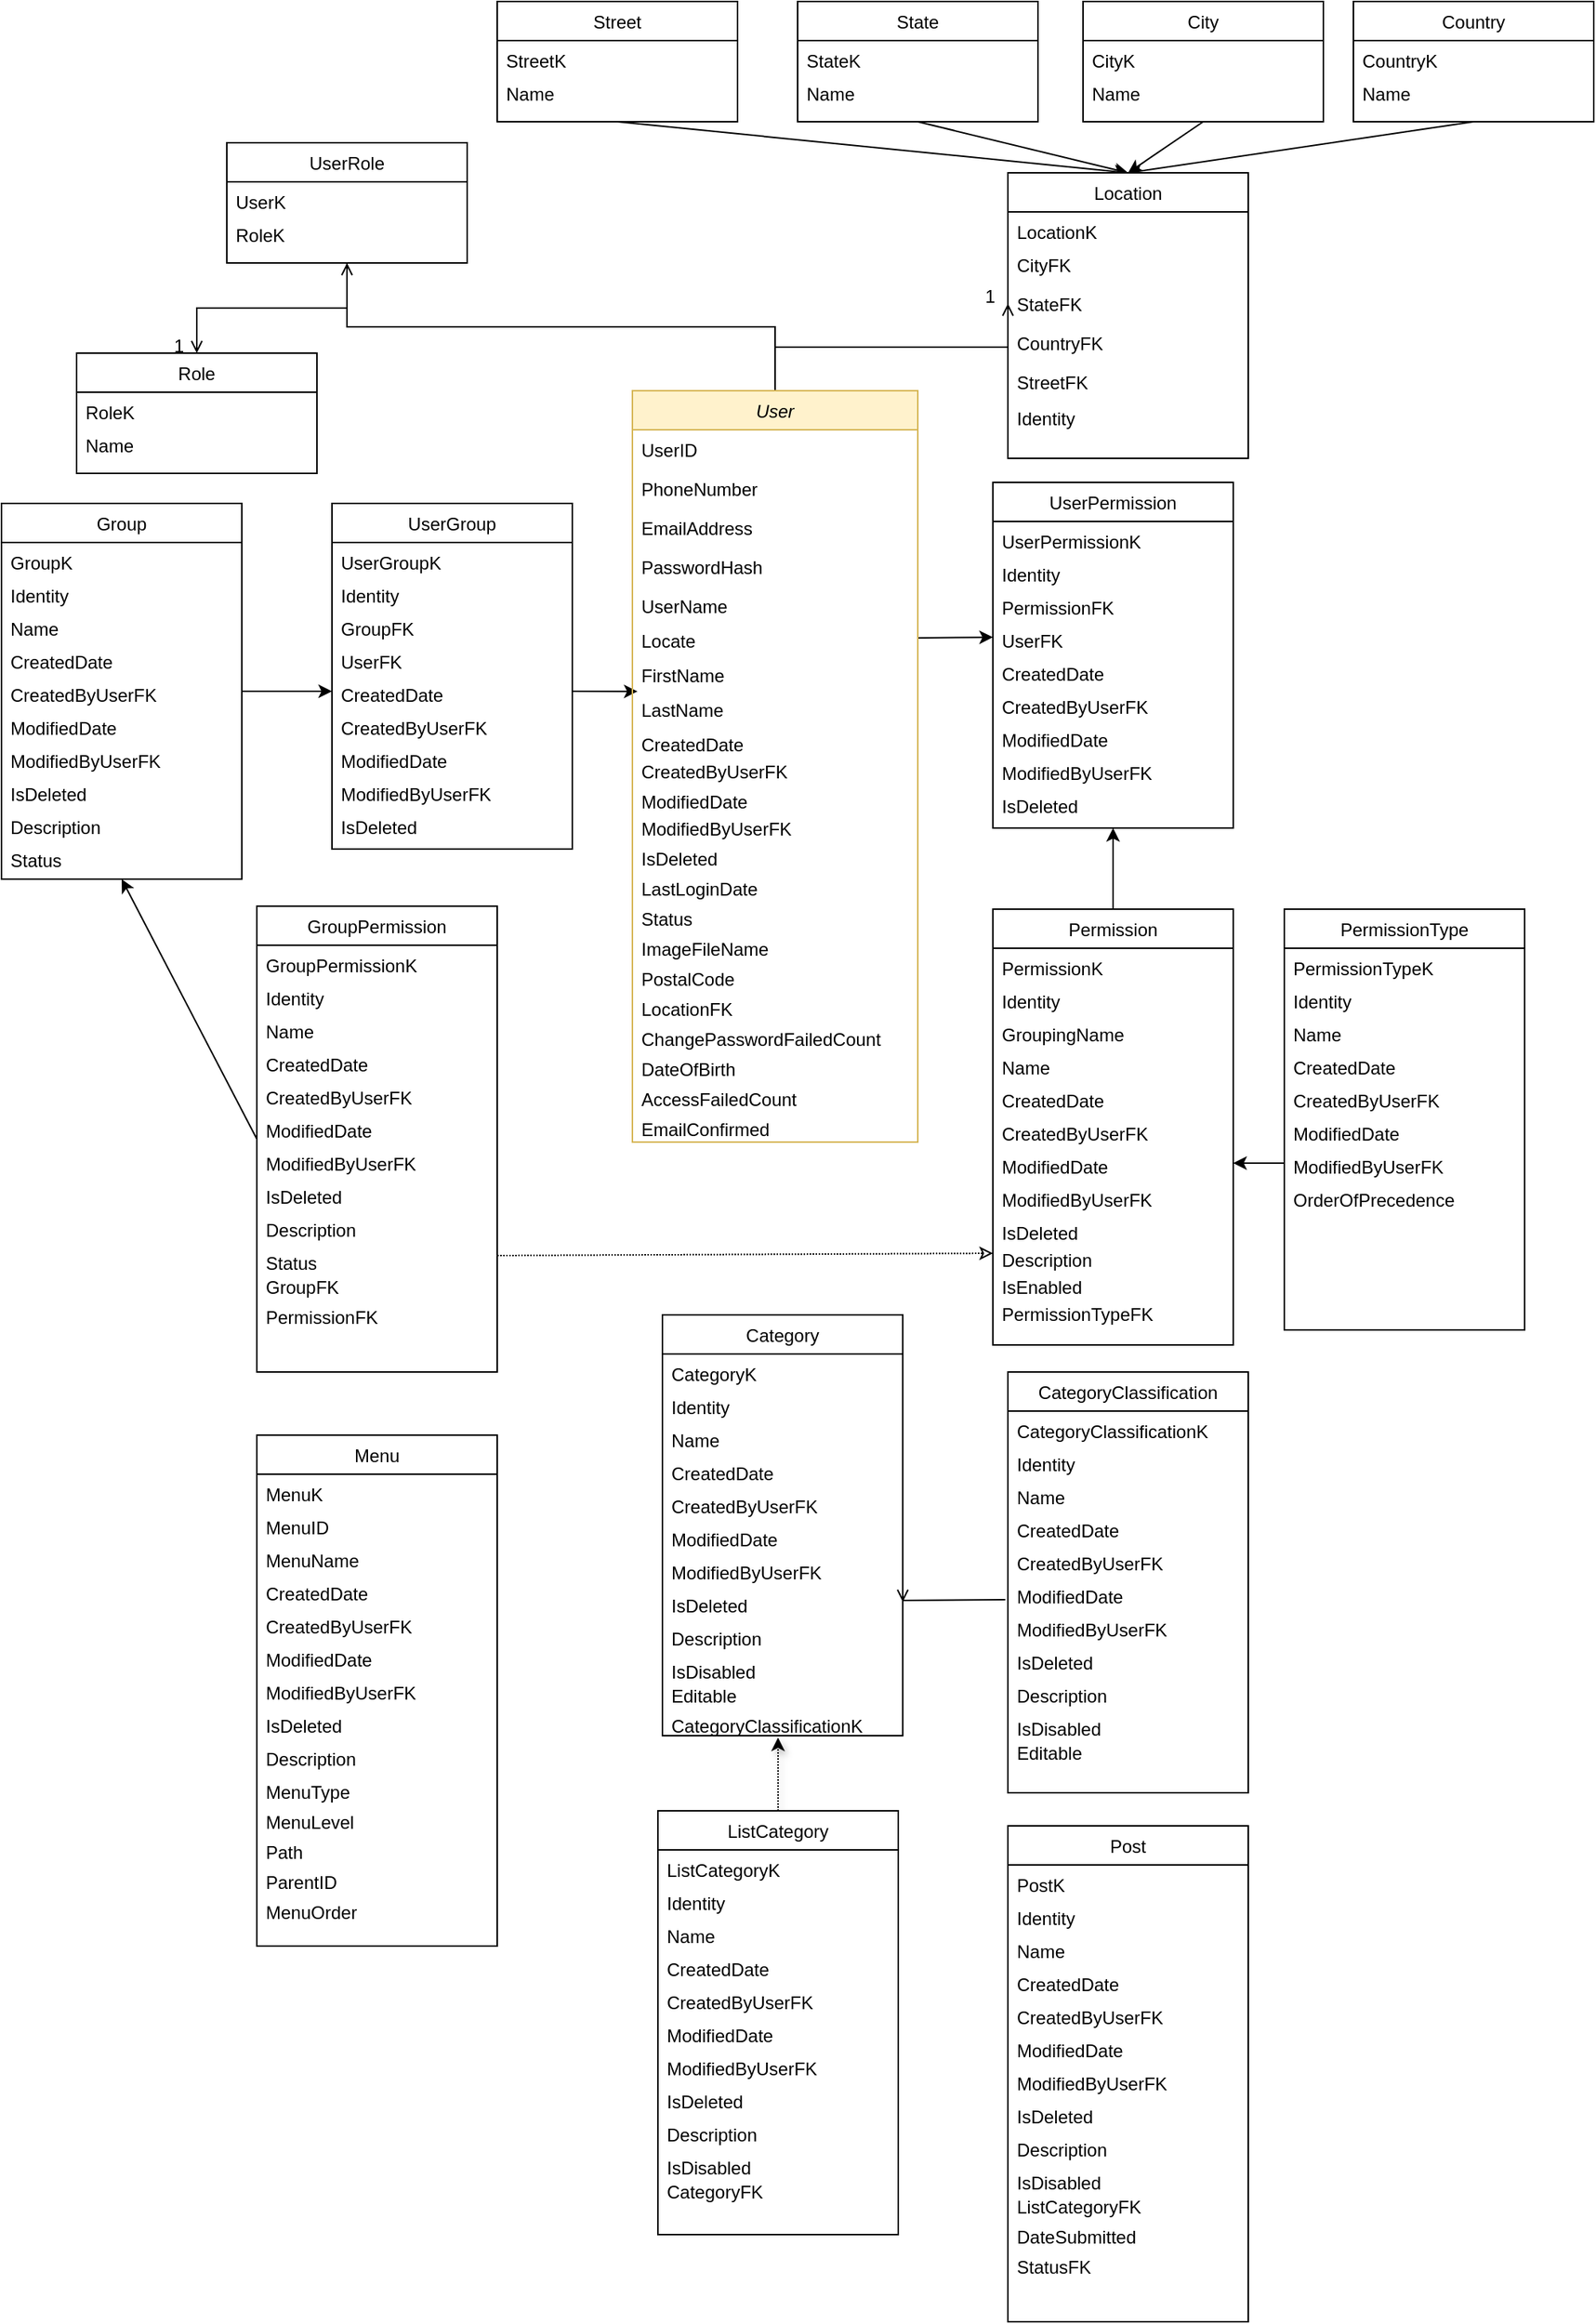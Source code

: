 <mxfile version="13.6.6" type="github">
  <diagram id="C5RBs43oDa-KdzZeNtuy" name="Page-1">
    <mxGraphModel dx="1818" dy="1728" grid="1" gridSize="10" guides="1" tooltips="1" connect="1" arrows="1" fold="1" page="1" pageScale="1" pageWidth="827" pageHeight="1169" math="0" shadow="0">
      <root>
        <mxCell id="WIyWlLk6GJQsqaUBKTNV-0" />
        <mxCell id="WIyWlLk6GJQsqaUBKTNV-1" parent="WIyWlLk6GJQsqaUBKTNV-0" />
        <mxCell id="zkfFHV4jXpPFQw0GAbJ--26" value="" style="endArrow=open;shadow=0;strokeWidth=1;rounded=0;endFill=1;edgeStyle=elbowEdgeStyle;elbow=vertical;entryX=0;entryY=0.5;entryDx=0;entryDy=0;exitX=0.5;exitY=0;exitDx=0;exitDy=0;" parent="WIyWlLk6GJQsqaUBKTNV-1" source="zkfFHV4jXpPFQw0GAbJ--0" target="Q-3guyebxXpcDZq1tB_L-102" edge="1">
          <mxGeometry x="0.5" y="41" relative="1" as="geometry">
            <mxPoint x="380" y="192" as="sourcePoint" />
            <mxPoint x="540" y="192" as="targetPoint" />
            <mxPoint x="-40" y="32" as="offset" />
          </mxGeometry>
        </mxCell>
        <mxCell id="zkfFHV4jXpPFQw0GAbJ--28" value="1" style="resizable=0;align=right;verticalAlign=bottom;labelBackgroundColor=none;fontSize=12;" parent="zkfFHV4jXpPFQw0GAbJ--26" connectable="0" vertex="1">
          <mxGeometry x="1" relative="1" as="geometry">
            <mxPoint x="-7" y="4" as="offset" />
          </mxGeometry>
        </mxCell>
        <mxCell id="Q-3guyebxXpcDZq1tB_L-106" value="" style="endArrow=classic;html=1;entryX=0.5;entryY=0;entryDx=0;entryDy=0;exitX=0.5;exitY=1;exitDx=0;exitDy=0;" edge="1" parent="WIyWlLk6GJQsqaUBKTNV-1" source="zkfFHV4jXpPFQw0GAbJ--17" target="Q-3guyebxXpcDZq1tB_L-99">
          <mxGeometry width="50" height="50" relative="1" as="geometry">
            <mxPoint x="390" y="-340" as="sourcePoint" />
            <mxPoint x="440" y="-390" as="targetPoint" />
          </mxGeometry>
        </mxCell>
        <mxCell id="Q-3guyebxXpcDZq1tB_L-114" value="" style="endArrow=classic;html=1;exitX=0.5;exitY=1;exitDx=0;exitDy=0;entryX=0.5;entryY=0;entryDx=0;entryDy=0;" edge="1" parent="WIyWlLk6GJQsqaUBKTNV-1" source="Q-3guyebxXpcDZq1tB_L-107" target="Q-3guyebxXpcDZq1tB_L-99">
          <mxGeometry width="50" height="50" relative="1" as="geometry">
            <mxPoint x="690" y="-350" as="sourcePoint" />
            <mxPoint x="200" y="-330" as="targetPoint" />
          </mxGeometry>
        </mxCell>
        <mxCell id="Q-3guyebxXpcDZq1tB_L-115" value="" style="endArrow=classic;html=1;exitX=0.5;exitY=1;exitDx=0;exitDy=0;entryX=0.5;entryY=0;entryDx=0;entryDy=0;" edge="1" parent="WIyWlLk6GJQsqaUBKTNV-1" source="Q-3guyebxXpcDZq1tB_L-116" target="Q-3guyebxXpcDZq1tB_L-99">
          <mxGeometry width="50" height="50" relative="1" as="geometry">
            <mxPoint x="810" y="-320" as="sourcePoint" />
            <mxPoint x="310" y="-330" as="targetPoint" />
          </mxGeometry>
        </mxCell>
        <mxCell id="Q-3guyebxXpcDZq1tB_L-122" value="" style="endArrow=classic;html=1;exitX=0.5;exitY=1;exitDx=0;exitDy=0;entryX=0.5;entryY=0;entryDx=0;entryDy=0;" edge="1" parent="WIyWlLk6GJQsqaUBKTNV-1" source="Q-3guyebxXpcDZq1tB_L-119" target="Q-3guyebxXpcDZq1tB_L-99">
          <mxGeometry width="50" height="50" relative="1" as="geometry">
            <mxPoint x="490" y="-500" as="sourcePoint" />
            <mxPoint x="200" y="-330" as="targetPoint" />
          </mxGeometry>
        </mxCell>
        <mxCell id="zkfFHV4jXpPFQw0GAbJ--17" value="Street" style="swimlane;fontStyle=0;align=center;verticalAlign=top;childLayout=stackLayout;horizontal=1;startSize=26;horizontalStack=0;resizeParent=1;resizeLast=0;collapsible=1;marginBottom=0;rounded=0;shadow=0;strokeWidth=1;" parent="WIyWlLk6GJQsqaUBKTNV-1" vertex="1">
          <mxGeometry x="-110" y="-584" width="160" height="80" as="geometry">
            <mxRectangle x="550" y="140" width="160" height="26" as="alternateBounds" />
          </mxGeometry>
        </mxCell>
        <mxCell id="zkfFHV4jXpPFQw0GAbJ--18" value="StreetK" style="text;align=left;verticalAlign=top;spacingLeft=4;spacingRight=4;overflow=hidden;rotatable=0;points=[[0,0.5],[1,0.5]];portConstraint=eastwest;" parent="zkfFHV4jXpPFQw0GAbJ--17" vertex="1">
          <mxGeometry y="26" width="160" height="22" as="geometry" />
        </mxCell>
        <mxCell id="zkfFHV4jXpPFQw0GAbJ--19" value="Name" style="text;align=left;verticalAlign=top;spacingLeft=4;spacingRight=4;overflow=hidden;rotatable=0;points=[[0,0.5],[1,0.5]];portConstraint=eastwest;rounded=0;shadow=0;html=0;" parent="zkfFHV4jXpPFQw0GAbJ--17" vertex="1">
          <mxGeometry y="48" width="160" height="26" as="geometry" />
        </mxCell>
        <mxCell id="Q-3guyebxXpcDZq1tB_L-107" value="State" style="swimlane;fontStyle=0;align=center;verticalAlign=top;childLayout=stackLayout;horizontal=1;startSize=26;horizontalStack=0;resizeParent=1;resizeLast=0;collapsible=1;marginBottom=0;rounded=0;shadow=0;strokeWidth=1;" vertex="1" parent="WIyWlLk6GJQsqaUBKTNV-1">
          <mxGeometry x="90" y="-584" width="160" height="80" as="geometry">
            <mxRectangle x="550" y="140" width="160" height="26" as="alternateBounds" />
          </mxGeometry>
        </mxCell>
        <mxCell id="Q-3guyebxXpcDZq1tB_L-108" value="StateK" style="text;align=left;verticalAlign=top;spacingLeft=4;spacingRight=4;overflow=hidden;rotatable=0;points=[[0,0.5],[1,0.5]];portConstraint=eastwest;" vertex="1" parent="Q-3guyebxXpcDZq1tB_L-107">
          <mxGeometry y="26" width="160" height="22" as="geometry" />
        </mxCell>
        <mxCell id="Q-3guyebxXpcDZq1tB_L-109" value="Name" style="text;align=left;verticalAlign=top;spacingLeft=4;spacingRight=4;overflow=hidden;rotatable=0;points=[[0,0.5],[1,0.5]];portConstraint=eastwest;rounded=0;shadow=0;html=0;" vertex="1" parent="Q-3guyebxXpcDZq1tB_L-107">
          <mxGeometry y="48" width="160" height="26" as="geometry" />
        </mxCell>
        <mxCell id="Q-3guyebxXpcDZq1tB_L-116" value="City" style="swimlane;fontStyle=0;align=center;verticalAlign=top;childLayout=stackLayout;horizontal=1;startSize=26;horizontalStack=0;resizeParent=1;resizeLast=0;collapsible=1;marginBottom=0;rounded=0;shadow=0;strokeWidth=1;" vertex="1" parent="WIyWlLk6GJQsqaUBKTNV-1">
          <mxGeometry x="280" y="-584" width="160" height="80" as="geometry">
            <mxRectangle x="550" y="140" width="160" height="26" as="alternateBounds" />
          </mxGeometry>
        </mxCell>
        <mxCell id="Q-3guyebxXpcDZq1tB_L-117" value="CityK" style="text;align=left;verticalAlign=top;spacingLeft=4;spacingRight=4;overflow=hidden;rotatable=0;points=[[0,0.5],[1,0.5]];portConstraint=eastwest;" vertex="1" parent="Q-3guyebxXpcDZq1tB_L-116">
          <mxGeometry y="26" width="160" height="22" as="geometry" />
        </mxCell>
        <mxCell id="Q-3guyebxXpcDZq1tB_L-118" value="Name" style="text;align=left;verticalAlign=top;spacingLeft=4;spacingRight=4;overflow=hidden;rotatable=0;points=[[0,0.5],[1,0.5]];portConstraint=eastwest;rounded=0;shadow=0;html=0;" vertex="1" parent="Q-3guyebxXpcDZq1tB_L-116">
          <mxGeometry y="48" width="160" height="26" as="geometry" />
        </mxCell>
        <mxCell id="Q-3guyebxXpcDZq1tB_L-119" value="Country" style="swimlane;fontStyle=0;align=center;verticalAlign=top;childLayout=stackLayout;horizontal=1;startSize=26;horizontalStack=0;resizeParent=1;resizeLast=0;collapsible=1;marginBottom=0;rounded=0;shadow=0;strokeWidth=1;" vertex="1" parent="WIyWlLk6GJQsqaUBKTNV-1">
          <mxGeometry x="460" y="-584" width="160" height="80" as="geometry">
            <mxRectangle x="550" y="140" width="160" height="26" as="alternateBounds" />
          </mxGeometry>
        </mxCell>
        <mxCell id="Q-3guyebxXpcDZq1tB_L-120" value="CountryK" style="text;align=left;verticalAlign=top;spacingLeft=4;spacingRight=4;overflow=hidden;rotatable=0;points=[[0,0.5],[1,0.5]];portConstraint=eastwest;" vertex="1" parent="Q-3guyebxXpcDZq1tB_L-119">
          <mxGeometry y="26" width="160" height="22" as="geometry" />
        </mxCell>
        <mxCell id="Q-3guyebxXpcDZq1tB_L-121" value="Name" style="text;align=left;verticalAlign=top;spacingLeft=4;spacingRight=4;overflow=hidden;rotatable=0;points=[[0,0.5],[1,0.5]];portConstraint=eastwest;rounded=0;shadow=0;html=0;" vertex="1" parent="Q-3guyebxXpcDZq1tB_L-119">
          <mxGeometry y="48" width="160" height="26" as="geometry" />
        </mxCell>
        <mxCell id="Q-3guyebxXpcDZq1tB_L-137" value="" style="endArrow=open;shadow=0;strokeWidth=1;rounded=0;endFill=1;edgeStyle=elbowEdgeStyle;elbow=vertical;entryX=0.5;entryY=0;entryDx=0;entryDy=0;exitX=0.5;exitY=1;exitDx=0;exitDy=0;" edge="1" parent="WIyWlLk6GJQsqaUBKTNV-1" source="Q-3guyebxXpcDZq1tB_L-139" target="Q-3guyebxXpcDZq1tB_L-130">
          <mxGeometry x="0.5" y="41" relative="1" as="geometry">
            <mxPoint x="-140" y="-310" as="sourcePoint" />
            <mxPoint x="230" y="-280" as="targetPoint" />
            <mxPoint x="-40" y="32" as="offset" />
          </mxGeometry>
        </mxCell>
        <mxCell id="Q-3guyebxXpcDZq1tB_L-138" value="1" style="resizable=0;align=right;verticalAlign=bottom;labelBackgroundColor=none;fontSize=12;" connectable="0" vertex="1" parent="Q-3guyebxXpcDZq1tB_L-137">
          <mxGeometry x="1" relative="1" as="geometry">
            <mxPoint x="-7" y="4" as="offset" />
          </mxGeometry>
        </mxCell>
        <mxCell id="Q-3guyebxXpcDZq1tB_L-142" value="" style="endArrow=open;shadow=0;strokeWidth=1;rounded=0;endFill=1;edgeStyle=elbowEdgeStyle;elbow=vertical;exitX=0.5;exitY=0;exitDx=0;exitDy=0;entryX=0.5;entryY=1;entryDx=0;entryDy=0;" edge="1" parent="WIyWlLk6GJQsqaUBKTNV-1" source="zkfFHV4jXpPFQw0GAbJ--0" target="Q-3guyebxXpcDZq1tB_L-139">
          <mxGeometry x="0.5" y="41" relative="1" as="geometry">
            <mxPoint x="155" y="-250" as="sourcePoint" />
            <mxPoint x="-110" y="-320" as="targetPoint" />
            <mxPoint x="-40" y="32" as="offset" />
          </mxGeometry>
        </mxCell>
        <mxCell id="Q-3guyebxXpcDZq1tB_L-156" value="" style="endArrow=classic;html=1;entryX=0;entryY=0.5;entryDx=0;entryDy=0;exitX=1;exitY=0.5;exitDx=0;exitDy=0;" edge="1" parent="WIyWlLk6GJQsqaUBKTNV-1" source="Q-3guyebxXpcDZq1tB_L-32" target="Q-3guyebxXpcDZq1tB_L-148">
          <mxGeometry width="50" height="50" relative="1" as="geometry">
            <mxPoint x="200" y="-70" as="sourcePoint" />
            <mxPoint x="230" y="-470" as="targetPoint" />
          </mxGeometry>
        </mxCell>
        <mxCell id="Q-3guyebxXpcDZq1tB_L-179" value="" style="endArrow=classic;html=1;exitX=0;exitY=0.5;exitDx=0;exitDy=0;entryX=1;entryY=0.5;entryDx=0;entryDy=0;" edge="1" parent="WIyWlLk6GJQsqaUBKTNV-1" source="Q-3guyebxXpcDZq1tB_L-175" target="Q-3guyebxXpcDZq1tB_L-187">
          <mxGeometry width="50" height="50" relative="1" as="geometry">
            <mxPoint x="190" y="-133" as="sourcePoint" />
            <mxPoint x="410" y="-20" as="targetPoint" />
          </mxGeometry>
        </mxCell>
        <mxCell id="Q-3guyebxXpcDZq1tB_L-192" value="" style="endArrow=classic;html=1;exitX=0.5;exitY=0;exitDx=0;exitDy=0;entryX=0.5;entryY=1;entryDx=0;entryDy=0;" edge="1" parent="WIyWlLk6GJQsqaUBKTNV-1" source="Q-3guyebxXpcDZq1tB_L-180" target="Q-3guyebxXpcDZq1tB_L-144">
          <mxGeometry width="50" height="50" relative="1" as="geometry">
            <mxPoint x="620" y="40" as="sourcePoint" />
            <mxPoint x="360" as="targetPoint" />
          </mxGeometry>
        </mxCell>
        <mxCell id="Q-3guyebxXpcDZq1tB_L-216" value="" style="endArrow=classic;html=1;exitX=1;exitY=0.5;exitDx=0;exitDy=0;entryX=0;entryY=0.5;entryDx=0;entryDy=0;" edge="1" parent="WIyWlLk6GJQsqaUBKTNV-1" source="Q-3guyebxXpcDZq1tB_L-212" target="Q-3guyebxXpcDZq1tB_L-162">
          <mxGeometry width="50" height="50" relative="1" as="geometry">
            <mxPoint x="-70" y="90" as="sourcePoint" />
            <mxPoint x="-20" y="40" as="targetPoint" />
          </mxGeometry>
        </mxCell>
        <mxCell id="Q-3guyebxXpcDZq1tB_L-217" value="" style="endArrow=classic;html=1;entryX=0.018;entryY=1.048;entryDx=0;entryDy=0;exitX=1;exitY=0.5;exitDx=0;exitDy=0;entryPerimeter=0;" edge="1" parent="WIyWlLk6GJQsqaUBKTNV-1" source="Q-3guyebxXpcDZq1tB_L-162" target="Q-3guyebxXpcDZq1tB_L-33">
          <mxGeometry width="50" height="50" relative="1" as="geometry">
            <mxPoint x="-70" y="90" as="sourcePoint" />
            <mxPoint x="-20" y="40" as="targetPoint" />
          </mxGeometry>
        </mxCell>
        <mxCell id="Q-3guyebxXpcDZq1tB_L-233" value="" style="endArrow=classic;html=1;exitX=0;exitY=0.5;exitDx=0;exitDy=0;entryX=0.5;entryY=1;entryDx=0;entryDy=0;" edge="1" parent="WIyWlLk6GJQsqaUBKTNV-1" source="Q-3guyebxXpcDZq1tB_L-220" target="Q-3guyebxXpcDZq1tB_L-206">
          <mxGeometry width="50" height="50" relative="1" as="geometry">
            <mxPoint x="-260" y="290" as="sourcePoint" />
            <mxPoint x="-210" y="240" as="targetPoint" />
          </mxGeometry>
        </mxCell>
        <mxCell id="Q-3guyebxXpcDZq1tB_L-234" value="" style="endArrow=classic;html=1;exitX=1;exitY=0.75;exitDx=0;exitDy=0;rounded=0;jumpStyle=none;snapToPoint=0;fixDash=0;endFill=0;startFill=0;orthogonalLoop=0;noJump=0;comic=0;deletable=0;cloneable=0;movable=0;bendable=0;editable=0;anchorPointDirection=0;entryX=0;entryY=0.5;entryDx=0;entryDy=0;dashed=1;dashPattern=1 1;" edge="1" parent="WIyWlLk6GJQsqaUBKTNV-1" source="Q-3guyebxXpcDZq1tB_L-220" target="Q-3guyebxXpcDZq1tB_L-190">
          <mxGeometry width="50" height="50" relative="1" as="geometry">
            <mxPoint x="-90" y="290" as="sourcePoint" />
            <mxPoint x="320" y="200" as="targetPoint" />
          </mxGeometry>
        </mxCell>
        <mxCell id="Q-3guyebxXpcDZq1tB_L-139" value="UserRole" style="swimlane;fontStyle=0;align=center;verticalAlign=top;childLayout=stackLayout;horizontal=1;startSize=26;horizontalStack=0;resizeParent=1;resizeLast=0;collapsible=1;marginBottom=0;rounded=0;shadow=0;strokeWidth=1;" vertex="1" parent="WIyWlLk6GJQsqaUBKTNV-1">
          <mxGeometry x="-290" y="-490" width="160" height="80" as="geometry">
            <mxRectangle x="550" y="140" width="160" height="26" as="alternateBounds" />
          </mxGeometry>
        </mxCell>
        <mxCell id="Q-3guyebxXpcDZq1tB_L-140" value="UserK" style="text;align=left;verticalAlign=top;spacingLeft=4;spacingRight=4;overflow=hidden;rotatable=0;points=[[0,0.5],[1,0.5]];portConstraint=eastwest;" vertex="1" parent="Q-3guyebxXpcDZq1tB_L-139">
          <mxGeometry y="26" width="160" height="22" as="geometry" />
        </mxCell>
        <mxCell id="Q-3guyebxXpcDZq1tB_L-141" value="RoleK" style="text;align=left;verticalAlign=top;spacingLeft=4;spacingRight=4;overflow=hidden;rotatable=0;points=[[0,0.5],[1,0.5]];portConstraint=eastwest;rounded=0;shadow=0;html=0;" vertex="1" parent="Q-3guyebxXpcDZq1tB_L-139">
          <mxGeometry y="48" width="160" height="26" as="geometry" />
        </mxCell>
        <mxCell id="Q-3guyebxXpcDZq1tB_L-130" value="Role" style="swimlane;fontStyle=0;align=center;verticalAlign=top;childLayout=stackLayout;horizontal=1;startSize=26;horizontalStack=0;resizeParent=1;resizeLast=0;collapsible=1;marginBottom=0;rounded=0;shadow=0;strokeWidth=1;" vertex="1" parent="WIyWlLk6GJQsqaUBKTNV-1">
          <mxGeometry x="-390" y="-350" width="160" height="80" as="geometry">
            <mxRectangle x="550" y="140" width="160" height="26" as="alternateBounds" />
          </mxGeometry>
        </mxCell>
        <mxCell id="Q-3guyebxXpcDZq1tB_L-131" value="RoleK" style="text;align=left;verticalAlign=top;spacingLeft=4;spacingRight=4;overflow=hidden;rotatable=0;points=[[0,0.5],[1,0.5]];portConstraint=eastwest;" vertex="1" parent="Q-3guyebxXpcDZq1tB_L-130">
          <mxGeometry y="26" width="160" height="22" as="geometry" />
        </mxCell>
        <mxCell id="Q-3guyebxXpcDZq1tB_L-132" value="Name" style="text;align=left;verticalAlign=top;spacingLeft=4;spacingRight=4;overflow=hidden;rotatable=0;points=[[0,0.5],[1,0.5]];portConstraint=eastwest;rounded=0;shadow=0;html=0;" vertex="1" parent="Q-3guyebxXpcDZq1tB_L-130">
          <mxGeometry y="48" width="160" height="26" as="geometry" />
        </mxCell>
        <mxCell id="Q-3guyebxXpcDZq1tB_L-157" value="UserGroup" style="swimlane;fontStyle=0;align=center;verticalAlign=top;childLayout=stackLayout;horizontal=1;startSize=26;horizontalStack=0;resizeParent=1;resizeLast=0;collapsible=1;marginBottom=0;rounded=0;shadow=0;strokeWidth=1;" vertex="1" parent="WIyWlLk6GJQsqaUBKTNV-1">
          <mxGeometry x="-220" y="-250" width="160" height="230" as="geometry">
            <mxRectangle x="550" y="140" width="160" height="26" as="alternateBounds" />
          </mxGeometry>
        </mxCell>
        <mxCell id="Q-3guyebxXpcDZq1tB_L-158" value="UserGroupK" style="text;align=left;verticalAlign=top;spacingLeft=4;spacingRight=4;overflow=hidden;rotatable=0;points=[[0,0.5],[1,0.5]];portConstraint=eastwest;" vertex="1" parent="Q-3guyebxXpcDZq1tB_L-157">
          <mxGeometry y="26" width="160" height="22" as="geometry" />
        </mxCell>
        <mxCell id="Q-3guyebxXpcDZq1tB_L-159" value="Identity" style="text;align=left;verticalAlign=top;spacingLeft=4;spacingRight=4;overflow=hidden;rotatable=0;points=[[0,0.5],[1,0.5]];portConstraint=eastwest;rounded=0;shadow=0;html=0;" vertex="1" parent="Q-3guyebxXpcDZq1tB_L-157">
          <mxGeometry y="48" width="160" height="22" as="geometry" />
        </mxCell>
        <mxCell id="Q-3guyebxXpcDZq1tB_L-160" value="GroupFK" style="text;align=left;verticalAlign=top;spacingLeft=4;spacingRight=4;overflow=hidden;rotatable=0;points=[[0,0.5],[1,0.5]];portConstraint=eastwest;rounded=0;shadow=0;html=0;" vertex="1" parent="Q-3guyebxXpcDZq1tB_L-157">
          <mxGeometry y="70" width="160" height="22" as="geometry" />
        </mxCell>
        <mxCell id="Q-3guyebxXpcDZq1tB_L-161" value="UserFK" style="text;align=left;verticalAlign=top;spacingLeft=4;spacingRight=4;overflow=hidden;rotatable=0;points=[[0,0.5],[1,0.5]];portConstraint=eastwest;rounded=0;shadow=0;html=0;" vertex="1" parent="Q-3guyebxXpcDZq1tB_L-157">
          <mxGeometry y="92" width="160" height="22" as="geometry" />
        </mxCell>
        <mxCell id="Q-3guyebxXpcDZq1tB_L-162" value="CreatedDate" style="text;align=left;verticalAlign=top;spacingLeft=4;spacingRight=4;overflow=hidden;rotatable=0;points=[[0,0.5],[1,0.5]];portConstraint=eastwest;rounded=0;shadow=0;html=0;" vertex="1" parent="Q-3guyebxXpcDZq1tB_L-157">
          <mxGeometry y="114" width="160" height="22" as="geometry" />
        </mxCell>
        <mxCell id="Q-3guyebxXpcDZq1tB_L-163" value="CreatedByUserFK" style="text;align=left;verticalAlign=top;spacingLeft=4;spacingRight=4;overflow=hidden;rotatable=0;points=[[0,0.5],[1,0.5]];portConstraint=eastwest;rounded=0;shadow=0;html=0;" vertex="1" parent="Q-3guyebxXpcDZq1tB_L-157">
          <mxGeometry y="136" width="160" height="22" as="geometry" />
        </mxCell>
        <mxCell id="Q-3guyebxXpcDZq1tB_L-164" value="ModifiedDate" style="text;align=left;verticalAlign=top;spacingLeft=4;spacingRight=4;overflow=hidden;rotatable=0;points=[[0,0.5],[1,0.5]];portConstraint=eastwest;rounded=0;shadow=0;html=0;" vertex="1" parent="Q-3guyebxXpcDZq1tB_L-157">
          <mxGeometry y="158" width="160" height="22" as="geometry" />
        </mxCell>
        <mxCell id="Q-3guyebxXpcDZq1tB_L-165" value="ModifiedByUserFK" style="text;align=left;verticalAlign=top;spacingLeft=4;spacingRight=4;overflow=hidden;rotatable=0;points=[[0,0.5],[1,0.5]];portConstraint=eastwest;rounded=0;shadow=0;html=0;" vertex="1" parent="Q-3guyebxXpcDZq1tB_L-157">
          <mxGeometry y="180" width="160" height="22" as="geometry" />
        </mxCell>
        <mxCell id="Q-3guyebxXpcDZq1tB_L-166" value="IsDeleted" style="text;align=left;verticalAlign=top;spacingLeft=4;spacingRight=4;overflow=hidden;rotatable=0;points=[[0,0.5],[1,0.5]];portConstraint=eastwest;rounded=0;shadow=0;html=0;" vertex="1" parent="Q-3guyebxXpcDZq1tB_L-157">
          <mxGeometry y="202" width="160" height="22" as="geometry" />
        </mxCell>
        <mxCell id="Q-3guyebxXpcDZq1tB_L-206" value="Group" style="swimlane;fontStyle=0;align=center;verticalAlign=top;childLayout=stackLayout;horizontal=1;startSize=26;horizontalStack=0;resizeParent=1;resizeLast=0;collapsible=1;marginBottom=0;rounded=0;shadow=0;strokeWidth=1;" vertex="1" parent="WIyWlLk6GJQsqaUBKTNV-1">
          <mxGeometry x="-440" y="-250" width="160" height="250" as="geometry">
            <mxRectangle x="550" y="140" width="160" height="26" as="alternateBounds" />
          </mxGeometry>
        </mxCell>
        <mxCell id="Q-3guyebxXpcDZq1tB_L-207" value="GroupK" style="text;align=left;verticalAlign=top;spacingLeft=4;spacingRight=4;overflow=hidden;rotatable=0;points=[[0,0.5],[1,0.5]];portConstraint=eastwest;" vertex="1" parent="Q-3guyebxXpcDZq1tB_L-206">
          <mxGeometry y="26" width="160" height="22" as="geometry" />
        </mxCell>
        <mxCell id="Q-3guyebxXpcDZq1tB_L-208" value="Identity" style="text;align=left;verticalAlign=top;spacingLeft=4;spacingRight=4;overflow=hidden;rotatable=0;points=[[0,0.5],[1,0.5]];portConstraint=eastwest;rounded=0;shadow=0;html=0;" vertex="1" parent="Q-3guyebxXpcDZq1tB_L-206">
          <mxGeometry y="48" width="160" height="22" as="geometry" />
        </mxCell>
        <mxCell id="Q-3guyebxXpcDZq1tB_L-209" value="Name" style="text;align=left;verticalAlign=top;spacingLeft=4;spacingRight=4;overflow=hidden;rotatable=0;points=[[0,0.5],[1,0.5]];portConstraint=eastwest;rounded=0;shadow=0;html=0;" vertex="1" parent="Q-3guyebxXpcDZq1tB_L-206">
          <mxGeometry y="70" width="160" height="22" as="geometry" />
        </mxCell>
        <mxCell id="Q-3guyebxXpcDZq1tB_L-211" value="CreatedDate" style="text;align=left;verticalAlign=top;spacingLeft=4;spacingRight=4;overflow=hidden;rotatable=0;points=[[0,0.5],[1,0.5]];portConstraint=eastwest;rounded=0;shadow=0;html=0;" vertex="1" parent="Q-3guyebxXpcDZq1tB_L-206">
          <mxGeometry y="92" width="160" height="22" as="geometry" />
        </mxCell>
        <mxCell id="Q-3guyebxXpcDZq1tB_L-212" value="CreatedByUserFK" style="text;align=left;verticalAlign=top;spacingLeft=4;spacingRight=4;overflow=hidden;rotatable=0;points=[[0,0.5],[1,0.5]];portConstraint=eastwest;rounded=0;shadow=0;html=0;" vertex="1" parent="Q-3guyebxXpcDZq1tB_L-206">
          <mxGeometry y="114" width="160" height="22" as="geometry" />
        </mxCell>
        <mxCell id="Q-3guyebxXpcDZq1tB_L-213" value="ModifiedDate" style="text;align=left;verticalAlign=top;spacingLeft=4;spacingRight=4;overflow=hidden;rotatable=0;points=[[0,0.5],[1,0.5]];portConstraint=eastwest;rounded=0;shadow=0;html=0;" vertex="1" parent="Q-3guyebxXpcDZq1tB_L-206">
          <mxGeometry y="136" width="160" height="22" as="geometry" />
        </mxCell>
        <mxCell id="Q-3guyebxXpcDZq1tB_L-214" value="ModifiedByUserFK" style="text;align=left;verticalAlign=top;spacingLeft=4;spacingRight=4;overflow=hidden;rotatable=0;points=[[0,0.5],[1,0.5]];portConstraint=eastwest;rounded=0;shadow=0;html=0;" vertex="1" parent="Q-3guyebxXpcDZq1tB_L-206">
          <mxGeometry y="158" width="160" height="22" as="geometry" />
        </mxCell>
        <mxCell id="Q-3guyebxXpcDZq1tB_L-215" value="IsDeleted" style="text;align=left;verticalAlign=top;spacingLeft=4;spacingRight=4;overflow=hidden;rotatable=0;points=[[0,0.5],[1,0.5]];portConstraint=eastwest;rounded=0;shadow=0;html=0;" vertex="1" parent="Q-3guyebxXpcDZq1tB_L-206">
          <mxGeometry y="180" width="160" height="22" as="geometry" />
        </mxCell>
        <mxCell id="Q-3guyebxXpcDZq1tB_L-218" value="Description" style="text;align=left;verticalAlign=top;spacingLeft=4;spacingRight=4;overflow=hidden;rotatable=0;points=[[0,0.5],[1,0.5]];portConstraint=eastwest;rounded=0;shadow=0;html=0;" vertex="1" parent="Q-3guyebxXpcDZq1tB_L-206">
          <mxGeometry y="202" width="160" height="22" as="geometry" />
        </mxCell>
        <mxCell id="Q-3guyebxXpcDZq1tB_L-219" value="Status" style="text;align=left;verticalAlign=top;spacingLeft=4;spacingRight=4;overflow=hidden;rotatable=0;points=[[0,0.5],[1,0.5]];portConstraint=eastwest;rounded=0;shadow=0;html=0;" vertex="1" parent="Q-3guyebxXpcDZq1tB_L-206">
          <mxGeometry y="224" width="160" height="16" as="geometry" />
        </mxCell>
        <mxCell id="zkfFHV4jXpPFQw0GAbJ--0" value="User" style="swimlane;fontStyle=2;align=center;verticalAlign=top;childLayout=stackLayout;horizontal=1;startSize=26;horizontalStack=0;resizeParent=1;resizeLast=0;collapsible=1;marginBottom=0;rounded=0;shadow=0;strokeWidth=1;fillColor=#fff2cc;strokeColor=#d6b656;" parent="WIyWlLk6GJQsqaUBKTNV-1" vertex="1">
          <mxGeometry x="-20" y="-325" width="190" height="500" as="geometry">
            <mxRectangle x="230" y="140" width="160" height="26" as="alternateBounds" />
          </mxGeometry>
        </mxCell>
        <mxCell id="zkfFHV4jXpPFQw0GAbJ--1" value="UserID" style="text;align=left;verticalAlign=top;spacingLeft=4;spacingRight=4;overflow=hidden;rotatable=0;points=[[0,0.5],[1,0.5]];portConstraint=eastwest;" parent="zkfFHV4jXpPFQw0GAbJ--0" vertex="1">
          <mxGeometry y="26" width="190" height="26" as="geometry" />
        </mxCell>
        <mxCell id="zkfFHV4jXpPFQw0GAbJ--2" value="PhoneNumber" style="text;align=left;verticalAlign=top;spacingLeft=4;spacingRight=4;overflow=hidden;rotatable=0;points=[[0,0.5],[1,0.5]];portConstraint=eastwest;rounded=0;shadow=0;html=0;" parent="zkfFHV4jXpPFQw0GAbJ--0" vertex="1">
          <mxGeometry y="52" width="190" height="26" as="geometry" />
        </mxCell>
        <mxCell id="zkfFHV4jXpPFQw0GAbJ--3" value="EmailAddress" style="text;align=left;verticalAlign=top;spacingLeft=4;spacingRight=4;overflow=hidden;rotatable=0;points=[[0,0.5],[1,0.5]];portConstraint=eastwest;rounded=0;shadow=0;html=0;" parent="zkfFHV4jXpPFQw0GAbJ--0" vertex="1">
          <mxGeometry y="78" width="190" height="26" as="geometry" />
        </mxCell>
        <mxCell id="Q-3guyebxXpcDZq1tB_L-30" value="PasswordHash" style="text;align=left;verticalAlign=top;spacingLeft=4;spacingRight=4;overflow=hidden;rotatable=0;points=[[0,0.5],[1,0.5]];portConstraint=eastwest;rounded=0;shadow=0;html=0;" vertex="1" parent="zkfFHV4jXpPFQw0GAbJ--0">
          <mxGeometry y="104" width="190" height="26" as="geometry" />
        </mxCell>
        <mxCell id="Q-3guyebxXpcDZq1tB_L-31" value="UserName" style="text;align=left;verticalAlign=top;spacingLeft=4;spacingRight=4;overflow=hidden;rotatable=0;points=[[0,0.5],[1,0.5]];portConstraint=eastwest;rounded=0;shadow=0;html=0;" vertex="1" parent="zkfFHV4jXpPFQw0GAbJ--0">
          <mxGeometry y="130" width="190" height="23" as="geometry" />
        </mxCell>
        <mxCell id="Q-3guyebxXpcDZq1tB_L-32" value="Locate" style="text;align=left;verticalAlign=top;spacingLeft=4;spacingRight=4;overflow=hidden;rotatable=0;points=[[0,0.5],[1,0.5]];portConstraint=eastwest;rounded=0;shadow=0;html=0;" vertex="1" parent="zkfFHV4jXpPFQw0GAbJ--0">
          <mxGeometry y="153" width="190" height="23" as="geometry" />
        </mxCell>
        <mxCell id="Q-3guyebxXpcDZq1tB_L-33" value="FirstName" style="text;align=left;verticalAlign=top;spacingLeft=4;spacingRight=4;overflow=hidden;rotatable=0;points=[[0,0.5],[1,0.5]];portConstraint=eastwest;rounded=0;shadow=0;html=0;" vertex="1" parent="zkfFHV4jXpPFQw0GAbJ--0">
          <mxGeometry y="176" width="190" height="23" as="geometry" />
        </mxCell>
        <mxCell id="Q-3guyebxXpcDZq1tB_L-34" value="LastName" style="text;align=left;verticalAlign=top;spacingLeft=4;spacingRight=4;overflow=hidden;rotatable=0;points=[[0,0.5],[1,0.5]];portConstraint=eastwest;rounded=0;shadow=0;html=0;" vertex="1" parent="zkfFHV4jXpPFQw0GAbJ--0">
          <mxGeometry y="199" width="190" height="23" as="geometry" />
        </mxCell>
        <mxCell id="Q-3guyebxXpcDZq1tB_L-35" value="CreatedDate" style="text;align=left;verticalAlign=top;spacingLeft=4;spacingRight=4;overflow=hidden;rotatable=0;points=[[0,0.5],[1,0.5]];portConstraint=eastwest;rounded=0;shadow=0;html=0;" vertex="1" parent="zkfFHV4jXpPFQw0GAbJ--0">
          <mxGeometry y="222" width="190" height="18" as="geometry" />
        </mxCell>
        <mxCell id="Q-3guyebxXpcDZq1tB_L-36" value="CreatedByUserFK" style="text;align=left;verticalAlign=top;spacingLeft=4;spacingRight=4;overflow=hidden;rotatable=0;points=[[0,0.5],[1,0.5]];portConstraint=eastwest;rounded=0;shadow=0;html=0;" vertex="1" parent="zkfFHV4jXpPFQw0GAbJ--0">
          <mxGeometry y="240" width="190" height="20" as="geometry" />
        </mxCell>
        <mxCell id="Q-3guyebxXpcDZq1tB_L-37" value="ModifiedDate" style="text;align=left;verticalAlign=top;spacingLeft=4;spacingRight=4;overflow=hidden;rotatable=0;points=[[0,0.5],[1,0.5]];portConstraint=eastwest;rounded=0;shadow=0;html=0;" vertex="1" parent="zkfFHV4jXpPFQw0GAbJ--0">
          <mxGeometry y="260" width="190" height="18" as="geometry" />
        </mxCell>
        <mxCell id="Q-3guyebxXpcDZq1tB_L-38" value="ModifiedByUserFK" style="text;align=left;verticalAlign=top;spacingLeft=4;spacingRight=4;overflow=hidden;rotatable=0;points=[[0,0.5],[1,0.5]];portConstraint=eastwest;rounded=0;shadow=0;html=0;" vertex="1" parent="zkfFHV4jXpPFQw0GAbJ--0">
          <mxGeometry y="278" width="190" height="20" as="geometry" />
        </mxCell>
        <mxCell id="Q-3guyebxXpcDZq1tB_L-53" value="IsDeleted" style="text;align=left;verticalAlign=top;spacingLeft=4;spacingRight=4;overflow=hidden;rotatable=0;points=[[0,0.5],[1,0.5]];portConstraint=eastwest;rounded=0;shadow=0;html=0;" vertex="1" parent="zkfFHV4jXpPFQw0GAbJ--0">
          <mxGeometry y="298" width="190" height="20" as="geometry" />
        </mxCell>
        <mxCell id="Q-3guyebxXpcDZq1tB_L-83" value="LastLoginDate" style="text;align=left;verticalAlign=top;spacingLeft=4;spacingRight=4;overflow=hidden;rotatable=0;points=[[0,0.5],[1,0.5]];portConstraint=eastwest;rounded=0;shadow=0;html=0;" vertex="1" parent="zkfFHV4jXpPFQw0GAbJ--0">
          <mxGeometry y="318" width="190" height="20" as="geometry" />
        </mxCell>
        <mxCell id="Q-3guyebxXpcDZq1tB_L-84" value="Status" style="text;align=left;verticalAlign=top;spacingLeft=4;spacingRight=4;overflow=hidden;rotatable=0;points=[[0,0.5],[1,0.5]];portConstraint=eastwest;rounded=0;shadow=0;html=0;" vertex="1" parent="zkfFHV4jXpPFQw0GAbJ--0">
          <mxGeometry y="338" width="190" height="20" as="geometry" />
        </mxCell>
        <mxCell id="Q-3guyebxXpcDZq1tB_L-86" value="ImageFileName" style="text;align=left;verticalAlign=top;spacingLeft=4;spacingRight=4;overflow=hidden;rotatable=0;points=[[0,0.5],[1,0.5]];portConstraint=eastwest;rounded=0;shadow=0;html=0;" vertex="1" parent="zkfFHV4jXpPFQw0GAbJ--0">
          <mxGeometry y="358" width="190" height="20" as="geometry" />
        </mxCell>
        <mxCell id="Q-3guyebxXpcDZq1tB_L-89" value="PostalCode" style="text;align=left;verticalAlign=top;spacingLeft=4;spacingRight=4;overflow=hidden;rotatable=0;points=[[0,0.5],[1,0.5]];portConstraint=eastwest;rounded=0;shadow=0;html=0;" vertex="1" parent="zkfFHV4jXpPFQw0GAbJ--0">
          <mxGeometry y="378" width="190" height="20" as="geometry" />
        </mxCell>
        <mxCell id="Q-3guyebxXpcDZq1tB_L-91" value="LocationFK" style="text;align=left;verticalAlign=top;spacingLeft=4;spacingRight=4;overflow=hidden;rotatable=0;points=[[0,0.5],[1,0.5]];portConstraint=eastwest;rounded=0;shadow=0;html=0;" vertex="1" parent="zkfFHV4jXpPFQw0GAbJ--0">
          <mxGeometry y="398" width="190" height="20" as="geometry" />
        </mxCell>
        <mxCell id="Q-3guyebxXpcDZq1tB_L-92" value="ChangePasswordFailedCount" style="text;align=left;verticalAlign=top;spacingLeft=4;spacingRight=4;overflow=hidden;rotatable=0;points=[[0,0.5],[1,0.5]];portConstraint=eastwest;rounded=0;shadow=0;html=0;" vertex="1" parent="zkfFHV4jXpPFQw0GAbJ--0">
          <mxGeometry y="418" width="190" height="20" as="geometry" />
        </mxCell>
        <mxCell id="Q-3guyebxXpcDZq1tB_L-94" value="DateOfBirth" style="text;align=left;verticalAlign=top;spacingLeft=4;spacingRight=4;overflow=hidden;rotatable=0;points=[[0,0.5],[1,0.5]];portConstraint=eastwest;rounded=0;shadow=0;html=0;" vertex="1" parent="zkfFHV4jXpPFQw0GAbJ--0">
          <mxGeometry y="438" width="190" height="20" as="geometry" />
        </mxCell>
        <mxCell id="Q-3guyebxXpcDZq1tB_L-95" value="AccessFailedCount" style="text;align=left;verticalAlign=top;spacingLeft=4;spacingRight=4;overflow=hidden;rotatable=0;points=[[0,0.5],[1,0.5]];portConstraint=eastwest;rounded=0;shadow=0;html=0;" vertex="1" parent="zkfFHV4jXpPFQw0GAbJ--0">
          <mxGeometry y="458" width="190" height="20" as="geometry" />
        </mxCell>
        <mxCell id="Q-3guyebxXpcDZq1tB_L-96" value="EmailConfirmed" style="text;align=left;verticalAlign=top;spacingLeft=4;spacingRight=4;overflow=hidden;rotatable=0;points=[[0,0.5],[1,0.5]];portConstraint=eastwest;rounded=0;shadow=0;html=0;" vertex="1" parent="zkfFHV4jXpPFQw0GAbJ--0">
          <mxGeometry y="478" width="190" height="20" as="geometry" />
        </mxCell>
        <mxCell id="Q-3guyebxXpcDZq1tB_L-144" value="UserPermission" style="swimlane;fontStyle=0;align=center;verticalAlign=top;childLayout=stackLayout;horizontal=1;startSize=26;horizontalStack=0;resizeParent=1;resizeLast=0;collapsible=1;marginBottom=0;rounded=0;shadow=0;strokeWidth=1;" vertex="1" parent="WIyWlLk6GJQsqaUBKTNV-1">
          <mxGeometry x="220" y="-264" width="160" height="230" as="geometry">
            <mxRectangle x="550" y="140" width="160" height="26" as="alternateBounds" />
          </mxGeometry>
        </mxCell>
        <mxCell id="Q-3guyebxXpcDZq1tB_L-145" value="UserPermissionK" style="text;align=left;verticalAlign=top;spacingLeft=4;spacingRight=4;overflow=hidden;rotatable=0;points=[[0,0.5],[1,0.5]];portConstraint=eastwest;" vertex="1" parent="Q-3guyebxXpcDZq1tB_L-144">
          <mxGeometry y="26" width="160" height="22" as="geometry" />
        </mxCell>
        <mxCell id="Q-3guyebxXpcDZq1tB_L-146" value="Identity" style="text;align=left;verticalAlign=top;spacingLeft=4;spacingRight=4;overflow=hidden;rotatable=0;points=[[0,0.5],[1,0.5]];portConstraint=eastwest;rounded=0;shadow=0;html=0;" vertex="1" parent="Q-3guyebxXpcDZq1tB_L-144">
          <mxGeometry y="48" width="160" height="22" as="geometry" />
        </mxCell>
        <mxCell id="Q-3guyebxXpcDZq1tB_L-147" value="PermissionFK" style="text;align=left;verticalAlign=top;spacingLeft=4;spacingRight=4;overflow=hidden;rotatable=0;points=[[0,0.5],[1,0.5]];portConstraint=eastwest;rounded=0;shadow=0;html=0;" vertex="1" parent="Q-3guyebxXpcDZq1tB_L-144">
          <mxGeometry y="70" width="160" height="22" as="geometry" />
        </mxCell>
        <mxCell id="Q-3guyebxXpcDZq1tB_L-148" value="UserFK" style="text;align=left;verticalAlign=top;spacingLeft=4;spacingRight=4;overflow=hidden;rotatable=0;points=[[0,0.5],[1,0.5]];portConstraint=eastwest;rounded=0;shadow=0;html=0;" vertex="1" parent="Q-3guyebxXpcDZq1tB_L-144">
          <mxGeometry y="92" width="160" height="22" as="geometry" />
        </mxCell>
        <mxCell id="Q-3guyebxXpcDZq1tB_L-149" value="CreatedDate" style="text;align=left;verticalAlign=top;spacingLeft=4;spacingRight=4;overflow=hidden;rotatable=0;points=[[0,0.5],[1,0.5]];portConstraint=eastwest;rounded=0;shadow=0;html=0;" vertex="1" parent="Q-3guyebxXpcDZq1tB_L-144">
          <mxGeometry y="114" width="160" height="22" as="geometry" />
        </mxCell>
        <mxCell id="Q-3guyebxXpcDZq1tB_L-150" value="CreatedByUserFK" style="text;align=left;verticalAlign=top;spacingLeft=4;spacingRight=4;overflow=hidden;rotatable=0;points=[[0,0.5],[1,0.5]];portConstraint=eastwest;rounded=0;shadow=0;html=0;" vertex="1" parent="Q-3guyebxXpcDZq1tB_L-144">
          <mxGeometry y="136" width="160" height="22" as="geometry" />
        </mxCell>
        <mxCell id="Q-3guyebxXpcDZq1tB_L-151" value="ModifiedDate" style="text;align=left;verticalAlign=top;spacingLeft=4;spacingRight=4;overflow=hidden;rotatable=0;points=[[0,0.5],[1,0.5]];portConstraint=eastwest;rounded=0;shadow=0;html=0;" vertex="1" parent="Q-3guyebxXpcDZq1tB_L-144">
          <mxGeometry y="158" width="160" height="22" as="geometry" />
        </mxCell>
        <mxCell id="Q-3guyebxXpcDZq1tB_L-152" value="ModifiedByUserFK" style="text;align=left;verticalAlign=top;spacingLeft=4;spacingRight=4;overflow=hidden;rotatable=0;points=[[0,0.5],[1,0.5]];portConstraint=eastwest;rounded=0;shadow=0;html=0;" vertex="1" parent="Q-3guyebxXpcDZq1tB_L-144">
          <mxGeometry y="180" width="160" height="22" as="geometry" />
        </mxCell>
        <mxCell id="Q-3guyebxXpcDZq1tB_L-153" value="IsDeleted" style="text;align=left;verticalAlign=top;spacingLeft=4;spacingRight=4;overflow=hidden;rotatable=0;points=[[0,0.5],[1,0.5]];portConstraint=eastwest;rounded=0;shadow=0;html=0;" vertex="1" parent="Q-3guyebxXpcDZq1tB_L-144">
          <mxGeometry y="202" width="160" height="22" as="geometry" />
        </mxCell>
        <mxCell id="Q-3guyebxXpcDZq1tB_L-99" value="Location" style="swimlane;fontStyle=0;align=center;verticalAlign=top;childLayout=stackLayout;horizontal=1;startSize=26;horizontalStack=0;resizeParent=1;resizeLast=0;collapsible=1;marginBottom=0;rounded=0;shadow=0;strokeWidth=1;" vertex="1" parent="WIyWlLk6GJQsqaUBKTNV-1">
          <mxGeometry x="230" y="-470" width="160" height="190" as="geometry">
            <mxRectangle x="550" y="140" width="160" height="26" as="alternateBounds" />
          </mxGeometry>
        </mxCell>
        <mxCell id="Q-3guyebxXpcDZq1tB_L-100" value="LocationK" style="text;align=left;verticalAlign=top;spacingLeft=4;spacingRight=4;overflow=hidden;rotatable=0;points=[[0,0.5],[1,0.5]];portConstraint=eastwest;" vertex="1" parent="Q-3guyebxXpcDZq1tB_L-99">
          <mxGeometry y="26" width="160" height="22" as="geometry" />
        </mxCell>
        <mxCell id="Q-3guyebxXpcDZq1tB_L-101" value="CityFK" style="text;align=left;verticalAlign=top;spacingLeft=4;spacingRight=4;overflow=hidden;rotatable=0;points=[[0,0.5],[1,0.5]];portConstraint=eastwest;rounded=0;shadow=0;html=0;" vertex="1" parent="Q-3guyebxXpcDZq1tB_L-99">
          <mxGeometry y="48" width="160" height="26" as="geometry" />
        </mxCell>
        <mxCell id="Q-3guyebxXpcDZq1tB_L-102" value="StateFK" style="text;align=left;verticalAlign=top;spacingLeft=4;spacingRight=4;overflow=hidden;rotatable=0;points=[[0,0.5],[1,0.5]];portConstraint=eastwest;rounded=0;shadow=0;html=0;" vertex="1" parent="Q-3guyebxXpcDZq1tB_L-99">
          <mxGeometry y="74" width="160" height="26" as="geometry" />
        </mxCell>
        <mxCell id="Q-3guyebxXpcDZq1tB_L-103" value="CountryFK" style="text;align=left;verticalAlign=top;spacingLeft=4;spacingRight=4;overflow=hidden;rotatable=0;points=[[0,0.5],[1,0.5]];portConstraint=eastwest;rounded=0;shadow=0;html=0;" vertex="1" parent="Q-3guyebxXpcDZq1tB_L-99">
          <mxGeometry y="100" width="160" height="26" as="geometry" />
        </mxCell>
        <mxCell id="Q-3guyebxXpcDZq1tB_L-104" value="StreetFK" style="text;align=left;verticalAlign=top;spacingLeft=4;spacingRight=4;overflow=hidden;rotatable=0;points=[[0,0.5],[1,0.5]];portConstraint=eastwest;rounded=0;shadow=0;html=0;" vertex="1" parent="Q-3guyebxXpcDZq1tB_L-99">
          <mxGeometry y="126" width="160" height="24" as="geometry" />
        </mxCell>
        <mxCell id="Q-3guyebxXpcDZq1tB_L-105" value="Identity" style="text;align=left;verticalAlign=top;spacingLeft=4;spacingRight=4;overflow=hidden;rotatable=0;points=[[0,0.5],[1,0.5]];portConstraint=eastwest;rounded=0;shadow=0;html=0;" vertex="1" parent="Q-3guyebxXpcDZq1tB_L-99">
          <mxGeometry y="150" width="160" height="24" as="geometry" />
        </mxCell>
        <mxCell id="Q-3guyebxXpcDZq1tB_L-180" value="Permission" style="swimlane;fontStyle=0;align=center;verticalAlign=top;childLayout=stackLayout;horizontal=1;startSize=26;horizontalStack=0;resizeParent=1;resizeLast=0;collapsible=1;marginBottom=0;rounded=0;shadow=0;strokeWidth=1;" vertex="1" parent="WIyWlLk6GJQsqaUBKTNV-1">
          <mxGeometry x="220" y="20" width="160" height="290" as="geometry">
            <mxRectangle x="550" y="140" width="160" height="26" as="alternateBounds" />
          </mxGeometry>
        </mxCell>
        <mxCell id="Q-3guyebxXpcDZq1tB_L-181" value="PermissionK" style="text;align=left;verticalAlign=top;spacingLeft=4;spacingRight=4;overflow=hidden;rotatable=0;points=[[0,0.5],[1,0.5]];portConstraint=eastwest;" vertex="1" parent="Q-3guyebxXpcDZq1tB_L-180">
          <mxGeometry y="26" width="160" height="22" as="geometry" />
        </mxCell>
        <mxCell id="Q-3guyebxXpcDZq1tB_L-182" value="Identity" style="text;align=left;verticalAlign=top;spacingLeft=4;spacingRight=4;overflow=hidden;rotatable=0;points=[[0,0.5],[1,0.5]];portConstraint=eastwest;rounded=0;shadow=0;html=0;" vertex="1" parent="Q-3guyebxXpcDZq1tB_L-180">
          <mxGeometry y="48" width="160" height="22" as="geometry" />
        </mxCell>
        <mxCell id="Q-3guyebxXpcDZq1tB_L-183" value="GroupingName" style="text;align=left;verticalAlign=top;spacingLeft=4;spacingRight=4;overflow=hidden;rotatable=0;points=[[0,0.5],[1,0.5]];portConstraint=eastwest;rounded=0;shadow=0;html=0;" vertex="1" parent="Q-3guyebxXpcDZq1tB_L-180">
          <mxGeometry y="70" width="160" height="22" as="geometry" />
        </mxCell>
        <mxCell id="Q-3guyebxXpcDZq1tB_L-184" value="Name" style="text;align=left;verticalAlign=top;spacingLeft=4;spacingRight=4;overflow=hidden;rotatable=0;points=[[0,0.5],[1,0.5]];portConstraint=eastwest;rounded=0;shadow=0;html=0;" vertex="1" parent="Q-3guyebxXpcDZq1tB_L-180">
          <mxGeometry y="92" width="160" height="22" as="geometry" />
        </mxCell>
        <mxCell id="Q-3guyebxXpcDZq1tB_L-185" value="CreatedDate" style="text;align=left;verticalAlign=top;spacingLeft=4;spacingRight=4;overflow=hidden;rotatable=0;points=[[0,0.5],[1,0.5]];portConstraint=eastwest;rounded=0;shadow=0;html=0;" vertex="1" parent="Q-3guyebxXpcDZq1tB_L-180">
          <mxGeometry y="114" width="160" height="22" as="geometry" />
        </mxCell>
        <mxCell id="Q-3guyebxXpcDZq1tB_L-186" value="CreatedByUserFK" style="text;align=left;verticalAlign=top;spacingLeft=4;spacingRight=4;overflow=hidden;rotatable=0;points=[[0,0.5],[1,0.5]];portConstraint=eastwest;rounded=0;shadow=0;html=0;" vertex="1" parent="Q-3guyebxXpcDZq1tB_L-180">
          <mxGeometry y="136" width="160" height="22" as="geometry" />
        </mxCell>
        <mxCell id="Q-3guyebxXpcDZq1tB_L-187" value="ModifiedDate" style="text;align=left;verticalAlign=top;spacingLeft=4;spacingRight=4;overflow=hidden;rotatable=0;points=[[0,0.5],[1,0.5]];portConstraint=eastwest;rounded=0;shadow=0;html=0;" vertex="1" parent="Q-3guyebxXpcDZq1tB_L-180">
          <mxGeometry y="158" width="160" height="22" as="geometry" />
        </mxCell>
        <mxCell id="Q-3guyebxXpcDZq1tB_L-188" value="ModifiedByUserFK" style="text;align=left;verticalAlign=top;spacingLeft=4;spacingRight=4;overflow=hidden;rotatable=0;points=[[0,0.5],[1,0.5]];portConstraint=eastwest;rounded=0;shadow=0;html=0;" vertex="1" parent="Q-3guyebxXpcDZq1tB_L-180">
          <mxGeometry y="180" width="160" height="22" as="geometry" />
        </mxCell>
        <mxCell id="Q-3guyebxXpcDZq1tB_L-189" value="IsDeleted" style="text;align=left;verticalAlign=top;spacingLeft=4;spacingRight=4;overflow=hidden;rotatable=0;points=[[0,0.5],[1,0.5]];portConstraint=eastwest;rounded=0;shadow=0;html=0;" vertex="1" parent="Q-3guyebxXpcDZq1tB_L-180">
          <mxGeometry y="202" width="160" height="18" as="geometry" />
        </mxCell>
        <mxCell id="Q-3guyebxXpcDZq1tB_L-190" value="Description" style="text;align=left;verticalAlign=top;spacingLeft=4;spacingRight=4;overflow=hidden;rotatable=0;points=[[0,0.5],[1,0.5]];portConstraint=eastwest;rounded=0;shadow=0;html=0;" vertex="1" parent="Q-3guyebxXpcDZq1tB_L-180">
          <mxGeometry y="220" width="160" height="18" as="geometry" />
        </mxCell>
        <mxCell id="Q-3guyebxXpcDZq1tB_L-191" value="IsEnabled&#xa;" style="text;align=left;verticalAlign=top;spacingLeft=4;spacingRight=4;overflow=hidden;rotatable=0;points=[[0,0.5],[1,0.5]];portConstraint=eastwest;rounded=0;shadow=0;html=0;" vertex="1" parent="Q-3guyebxXpcDZq1tB_L-180">
          <mxGeometry y="238" width="160" height="18" as="geometry" />
        </mxCell>
        <mxCell id="Q-3guyebxXpcDZq1tB_L-205" value="PermissionTypeFK&#xa;" style="text;align=left;verticalAlign=top;spacingLeft=4;spacingRight=4;overflow=hidden;rotatable=0;points=[[0,0.5],[1,0.5]];portConstraint=eastwest;rounded=0;shadow=0;html=0;" vertex="1" parent="Q-3guyebxXpcDZq1tB_L-180">
          <mxGeometry y="256" width="160" height="18" as="geometry" />
        </mxCell>
        <mxCell id="Q-3guyebxXpcDZq1tB_L-167" value="PermissionType&#xa;" style="swimlane;fontStyle=0;align=center;verticalAlign=top;childLayout=stackLayout;horizontal=1;startSize=26;horizontalStack=0;resizeParent=1;resizeLast=0;collapsible=1;marginBottom=0;rounded=0;shadow=0;strokeWidth=1;" vertex="1" parent="WIyWlLk6GJQsqaUBKTNV-1">
          <mxGeometry x="414" y="20" width="160" height="280" as="geometry">
            <mxRectangle x="550" y="140" width="160" height="26" as="alternateBounds" />
          </mxGeometry>
        </mxCell>
        <mxCell id="Q-3guyebxXpcDZq1tB_L-168" value="PermissionTypeK" style="text;align=left;verticalAlign=top;spacingLeft=4;spacingRight=4;overflow=hidden;rotatable=0;points=[[0,0.5],[1,0.5]];portConstraint=eastwest;" vertex="1" parent="Q-3guyebxXpcDZq1tB_L-167">
          <mxGeometry y="26" width="160" height="22" as="geometry" />
        </mxCell>
        <mxCell id="Q-3guyebxXpcDZq1tB_L-169" value="Identity" style="text;align=left;verticalAlign=top;spacingLeft=4;spacingRight=4;overflow=hidden;rotatable=0;points=[[0,0.5],[1,0.5]];portConstraint=eastwest;rounded=0;shadow=0;html=0;" vertex="1" parent="Q-3guyebxXpcDZq1tB_L-167">
          <mxGeometry y="48" width="160" height="22" as="geometry" />
        </mxCell>
        <mxCell id="Q-3guyebxXpcDZq1tB_L-170" value="Name" style="text;align=left;verticalAlign=top;spacingLeft=4;spacingRight=4;overflow=hidden;rotatable=0;points=[[0,0.5],[1,0.5]];portConstraint=eastwest;rounded=0;shadow=0;html=0;" vertex="1" parent="Q-3guyebxXpcDZq1tB_L-167">
          <mxGeometry y="70" width="160" height="22" as="geometry" />
        </mxCell>
        <mxCell id="Q-3guyebxXpcDZq1tB_L-172" value="CreatedDate" style="text;align=left;verticalAlign=top;spacingLeft=4;spacingRight=4;overflow=hidden;rotatable=0;points=[[0,0.5],[1,0.5]];portConstraint=eastwest;rounded=0;shadow=0;html=0;" vertex="1" parent="Q-3guyebxXpcDZq1tB_L-167">
          <mxGeometry y="92" width="160" height="22" as="geometry" />
        </mxCell>
        <mxCell id="Q-3guyebxXpcDZq1tB_L-173" value="CreatedByUserFK" style="text;align=left;verticalAlign=top;spacingLeft=4;spacingRight=4;overflow=hidden;rotatable=0;points=[[0,0.5],[1,0.5]];portConstraint=eastwest;rounded=0;shadow=0;html=0;" vertex="1" parent="Q-3guyebxXpcDZq1tB_L-167">
          <mxGeometry y="114" width="160" height="22" as="geometry" />
        </mxCell>
        <mxCell id="Q-3guyebxXpcDZq1tB_L-174" value="ModifiedDate" style="text;align=left;verticalAlign=top;spacingLeft=4;spacingRight=4;overflow=hidden;rotatable=0;points=[[0,0.5],[1,0.5]];portConstraint=eastwest;rounded=0;shadow=0;html=0;" vertex="1" parent="Q-3guyebxXpcDZq1tB_L-167">
          <mxGeometry y="136" width="160" height="22" as="geometry" />
        </mxCell>
        <mxCell id="Q-3guyebxXpcDZq1tB_L-175" value="ModifiedByUserFK" style="text;align=left;verticalAlign=top;spacingLeft=4;spacingRight=4;overflow=hidden;rotatable=0;points=[[0,0.5],[1,0.5]];portConstraint=eastwest;rounded=0;shadow=0;html=0;" vertex="1" parent="Q-3guyebxXpcDZq1tB_L-167">
          <mxGeometry y="158" width="160" height="22" as="geometry" />
        </mxCell>
        <mxCell id="Q-3guyebxXpcDZq1tB_L-177" value="OrderOfPrecedence" style="text;align=left;verticalAlign=top;spacingLeft=4;spacingRight=4;overflow=hidden;rotatable=0;points=[[0,0.5],[1,0.5]];portConstraint=eastwest;rounded=0;shadow=0;html=0;" vertex="1" parent="Q-3guyebxXpcDZq1tB_L-167">
          <mxGeometry y="180" width="160" height="18" as="geometry" />
        </mxCell>
        <mxCell id="Q-3guyebxXpcDZq1tB_L-220" value="GroupPermission" style="swimlane;fontStyle=0;align=center;verticalAlign=top;childLayout=stackLayout;horizontal=1;startSize=26;horizontalStack=0;resizeParent=1;resizeLast=0;collapsible=1;marginBottom=0;rounded=0;shadow=0;strokeWidth=1;" vertex="1" parent="WIyWlLk6GJQsqaUBKTNV-1">
          <mxGeometry x="-270" y="18" width="160" height="310" as="geometry">
            <mxRectangle x="550" y="140" width="160" height="26" as="alternateBounds" />
          </mxGeometry>
        </mxCell>
        <mxCell id="Q-3guyebxXpcDZq1tB_L-221" value="GroupPermissionK" style="text;align=left;verticalAlign=top;spacingLeft=4;spacingRight=4;overflow=hidden;rotatable=0;points=[[0,0.5],[1,0.5]];portConstraint=eastwest;" vertex="1" parent="Q-3guyebxXpcDZq1tB_L-220">
          <mxGeometry y="26" width="160" height="22" as="geometry" />
        </mxCell>
        <mxCell id="Q-3guyebxXpcDZq1tB_L-222" value="Identity" style="text;align=left;verticalAlign=top;spacingLeft=4;spacingRight=4;overflow=hidden;rotatable=0;points=[[0,0.5],[1,0.5]];portConstraint=eastwest;rounded=0;shadow=0;html=0;" vertex="1" parent="Q-3guyebxXpcDZq1tB_L-220">
          <mxGeometry y="48" width="160" height="22" as="geometry" />
        </mxCell>
        <mxCell id="Q-3guyebxXpcDZq1tB_L-223" value="Name" style="text;align=left;verticalAlign=top;spacingLeft=4;spacingRight=4;overflow=hidden;rotatable=0;points=[[0,0.5],[1,0.5]];portConstraint=eastwest;rounded=0;shadow=0;html=0;" vertex="1" parent="Q-3guyebxXpcDZq1tB_L-220">
          <mxGeometry y="70" width="160" height="22" as="geometry" />
        </mxCell>
        <mxCell id="Q-3guyebxXpcDZq1tB_L-224" value="CreatedDate" style="text;align=left;verticalAlign=top;spacingLeft=4;spacingRight=4;overflow=hidden;rotatable=0;points=[[0,0.5],[1,0.5]];portConstraint=eastwest;rounded=0;shadow=0;html=0;" vertex="1" parent="Q-3guyebxXpcDZq1tB_L-220">
          <mxGeometry y="92" width="160" height="22" as="geometry" />
        </mxCell>
        <mxCell id="Q-3guyebxXpcDZq1tB_L-225" value="CreatedByUserFK" style="text;align=left;verticalAlign=top;spacingLeft=4;spacingRight=4;overflow=hidden;rotatable=0;points=[[0,0.5],[1,0.5]];portConstraint=eastwest;rounded=0;shadow=0;html=0;" vertex="1" parent="Q-3guyebxXpcDZq1tB_L-220">
          <mxGeometry y="114" width="160" height="22" as="geometry" />
        </mxCell>
        <mxCell id="Q-3guyebxXpcDZq1tB_L-226" value="ModifiedDate" style="text;align=left;verticalAlign=top;spacingLeft=4;spacingRight=4;overflow=hidden;rotatable=0;points=[[0,0.5],[1,0.5]];portConstraint=eastwest;rounded=0;shadow=0;html=0;" vertex="1" parent="Q-3guyebxXpcDZq1tB_L-220">
          <mxGeometry y="136" width="160" height="22" as="geometry" />
        </mxCell>
        <mxCell id="Q-3guyebxXpcDZq1tB_L-227" value="ModifiedByUserFK" style="text;align=left;verticalAlign=top;spacingLeft=4;spacingRight=4;overflow=hidden;rotatable=0;points=[[0,0.5],[1,0.5]];portConstraint=eastwest;rounded=0;shadow=0;html=0;" vertex="1" parent="Q-3guyebxXpcDZq1tB_L-220">
          <mxGeometry y="158" width="160" height="22" as="geometry" />
        </mxCell>
        <mxCell id="Q-3guyebxXpcDZq1tB_L-228" value="IsDeleted" style="text;align=left;verticalAlign=top;spacingLeft=4;spacingRight=4;overflow=hidden;rotatable=0;points=[[0,0.5],[1,0.5]];portConstraint=eastwest;rounded=0;shadow=0;html=0;" vertex="1" parent="Q-3guyebxXpcDZq1tB_L-220">
          <mxGeometry y="180" width="160" height="22" as="geometry" />
        </mxCell>
        <mxCell id="Q-3guyebxXpcDZq1tB_L-229" value="Description" style="text;align=left;verticalAlign=top;spacingLeft=4;spacingRight=4;overflow=hidden;rotatable=0;points=[[0,0.5],[1,0.5]];portConstraint=eastwest;rounded=0;shadow=0;html=0;" vertex="1" parent="Q-3guyebxXpcDZq1tB_L-220">
          <mxGeometry y="202" width="160" height="22" as="geometry" />
        </mxCell>
        <mxCell id="Q-3guyebxXpcDZq1tB_L-230" value="Status" style="text;align=left;verticalAlign=top;spacingLeft=4;spacingRight=4;overflow=hidden;rotatable=0;points=[[0,0.5],[1,0.5]];portConstraint=eastwest;rounded=0;shadow=0;html=0;" vertex="1" parent="Q-3guyebxXpcDZq1tB_L-220">
          <mxGeometry y="224" width="160" height="16" as="geometry" />
        </mxCell>
        <mxCell id="Q-3guyebxXpcDZq1tB_L-231" value="GroupFK&#xa;" style="text;align=left;verticalAlign=top;spacingLeft=4;spacingRight=4;overflow=hidden;rotatable=0;points=[[0,0.5],[1,0.5]];portConstraint=eastwest;rounded=0;shadow=0;html=0;" vertex="1" parent="Q-3guyebxXpcDZq1tB_L-220">
          <mxGeometry y="240" width="160" height="20" as="geometry" />
        </mxCell>
        <mxCell id="Q-3guyebxXpcDZq1tB_L-232" value="PermissionFK" style="text;align=left;verticalAlign=top;spacingLeft=4;spacingRight=4;overflow=hidden;rotatable=0;points=[[0,0.5],[1,0.5]];portConstraint=eastwest;rounded=0;shadow=0;html=0;" vertex="1" parent="Q-3guyebxXpcDZq1tB_L-220">
          <mxGeometry y="260" width="160" height="20" as="geometry" />
        </mxCell>
        <mxCell id="Q-3guyebxXpcDZq1tB_L-244" value="Category" style="swimlane;fontStyle=0;align=center;verticalAlign=top;childLayout=stackLayout;horizontal=1;startSize=26;horizontalStack=0;resizeParent=1;resizeLast=0;collapsible=1;marginBottom=0;rounded=0;shadow=0;strokeWidth=1;" vertex="1" parent="WIyWlLk6GJQsqaUBKTNV-1">
          <mxGeometry y="290" width="160" height="280" as="geometry">
            <mxRectangle x="550" y="140" width="160" height="26" as="alternateBounds" />
          </mxGeometry>
        </mxCell>
        <mxCell id="Q-3guyebxXpcDZq1tB_L-245" value="CategoryK" style="text;align=left;verticalAlign=top;spacingLeft=4;spacingRight=4;overflow=hidden;rotatable=0;points=[[0,0.5],[1,0.5]];portConstraint=eastwest;" vertex="1" parent="Q-3guyebxXpcDZq1tB_L-244">
          <mxGeometry y="26" width="160" height="22" as="geometry" />
        </mxCell>
        <mxCell id="Q-3guyebxXpcDZq1tB_L-246" value="Identity" style="text;align=left;verticalAlign=top;spacingLeft=4;spacingRight=4;overflow=hidden;rotatable=0;points=[[0,0.5],[1,0.5]];portConstraint=eastwest;rounded=0;shadow=0;html=0;" vertex="1" parent="Q-3guyebxXpcDZq1tB_L-244">
          <mxGeometry y="48" width="160" height="22" as="geometry" />
        </mxCell>
        <mxCell id="Q-3guyebxXpcDZq1tB_L-247" value="Name" style="text;align=left;verticalAlign=top;spacingLeft=4;spacingRight=4;overflow=hidden;rotatable=0;points=[[0,0.5],[1,0.5]];portConstraint=eastwest;rounded=0;shadow=0;html=0;" vertex="1" parent="Q-3guyebxXpcDZq1tB_L-244">
          <mxGeometry y="70" width="160" height="22" as="geometry" />
        </mxCell>
        <mxCell id="Q-3guyebxXpcDZq1tB_L-248" value="CreatedDate" style="text;align=left;verticalAlign=top;spacingLeft=4;spacingRight=4;overflow=hidden;rotatable=0;points=[[0,0.5],[1,0.5]];portConstraint=eastwest;rounded=0;shadow=0;html=0;" vertex="1" parent="Q-3guyebxXpcDZq1tB_L-244">
          <mxGeometry y="92" width="160" height="22" as="geometry" />
        </mxCell>
        <mxCell id="Q-3guyebxXpcDZq1tB_L-249" value="CreatedByUserFK" style="text;align=left;verticalAlign=top;spacingLeft=4;spacingRight=4;overflow=hidden;rotatable=0;points=[[0,0.5],[1,0.5]];portConstraint=eastwest;rounded=0;shadow=0;html=0;" vertex="1" parent="Q-3guyebxXpcDZq1tB_L-244">
          <mxGeometry y="114" width="160" height="22" as="geometry" />
        </mxCell>
        <mxCell id="Q-3guyebxXpcDZq1tB_L-250" value="ModifiedDate" style="text;align=left;verticalAlign=top;spacingLeft=4;spacingRight=4;overflow=hidden;rotatable=0;points=[[0,0.5],[1,0.5]];portConstraint=eastwest;rounded=0;shadow=0;html=0;" vertex="1" parent="Q-3guyebxXpcDZq1tB_L-244">
          <mxGeometry y="136" width="160" height="22" as="geometry" />
        </mxCell>
        <mxCell id="Q-3guyebxXpcDZq1tB_L-251" value="ModifiedByUserFK" style="text;align=left;verticalAlign=top;spacingLeft=4;spacingRight=4;overflow=hidden;rotatable=0;points=[[0,0.5],[1,0.5]];portConstraint=eastwest;rounded=0;shadow=0;html=0;" vertex="1" parent="Q-3guyebxXpcDZq1tB_L-244">
          <mxGeometry y="158" width="160" height="22" as="geometry" />
        </mxCell>
        <mxCell id="Q-3guyebxXpcDZq1tB_L-252" value="IsDeleted" style="text;align=left;verticalAlign=top;spacingLeft=4;spacingRight=4;overflow=hidden;rotatable=0;points=[[0,0.5],[1,0.5]];portConstraint=eastwest;rounded=0;shadow=0;html=0;" vertex="1" parent="Q-3guyebxXpcDZq1tB_L-244">
          <mxGeometry y="180" width="160" height="22" as="geometry" />
        </mxCell>
        <mxCell id="Q-3guyebxXpcDZq1tB_L-253" value="Description" style="text;align=left;verticalAlign=top;spacingLeft=4;spacingRight=4;overflow=hidden;rotatable=0;points=[[0,0.5],[1,0.5]];portConstraint=eastwest;rounded=0;shadow=0;html=0;" vertex="1" parent="Q-3guyebxXpcDZq1tB_L-244">
          <mxGeometry y="202" width="160" height="22" as="geometry" />
        </mxCell>
        <mxCell id="Q-3guyebxXpcDZq1tB_L-254" value="IsDisabled" style="text;align=left;verticalAlign=top;spacingLeft=4;spacingRight=4;overflow=hidden;rotatable=0;points=[[0,0.5],[1,0.5]];portConstraint=eastwest;rounded=0;shadow=0;html=0;" vertex="1" parent="Q-3guyebxXpcDZq1tB_L-244">
          <mxGeometry y="224" width="160" height="16" as="geometry" />
        </mxCell>
        <mxCell id="Q-3guyebxXpcDZq1tB_L-255" value="Editable" style="text;align=left;verticalAlign=top;spacingLeft=4;spacingRight=4;overflow=hidden;rotatable=0;points=[[0,0.5],[1,0.5]];portConstraint=eastwest;rounded=0;shadow=0;html=0;" vertex="1" parent="Q-3guyebxXpcDZq1tB_L-244">
          <mxGeometry y="240" width="160" height="20" as="geometry" />
        </mxCell>
        <mxCell id="Q-3guyebxXpcDZq1tB_L-272" value="CategoryClassificationK" style="text;align=left;verticalAlign=top;spacingLeft=4;spacingRight=4;overflow=hidden;rotatable=0;points=[[0,0.5],[1,0.5]];portConstraint=eastwest;rounded=0;shadow=0;html=0;" vertex="1" parent="Q-3guyebxXpcDZq1tB_L-244">
          <mxGeometry y="260" width="160" height="20" as="geometry" />
        </mxCell>
        <mxCell id="Q-3guyebxXpcDZq1tB_L-257" value="CategoryClassification" style="swimlane;fontStyle=0;align=center;verticalAlign=top;childLayout=stackLayout;horizontal=1;startSize=26;horizontalStack=0;resizeParent=1;resizeLast=0;collapsible=1;marginBottom=0;rounded=0;shadow=0;strokeWidth=1;" vertex="1" parent="WIyWlLk6GJQsqaUBKTNV-1">
          <mxGeometry x="230" y="328" width="160" height="280" as="geometry">
            <mxRectangle x="550" y="140" width="160" height="26" as="alternateBounds" />
          </mxGeometry>
        </mxCell>
        <mxCell id="Q-3guyebxXpcDZq1tB_L-258" value="CategoryClassificationK" style="text;align=left;verticalAlign=top;spacingLeft=4;spacingRight=4;overflow=hidden;rotatable=0;points=[[0,0.5],[1,0.5]];portConstraint=eastwest;" vertex="1" parent="Q-3guyebxXpcDZq1tB_L-257">
          <mxGeometry y="26" width="160" height="22" as="geometry" />
        </mxCell>
        <mxCell id="Q-3guyebxXpcDZq1tB_L-259" value="Identity" style="text;align=left;verticalAlign=top;spacingLeft=4;spacingRight=4;overflow=hidden;rotatable=0;points=[[0,0.5],[1,0.5]];portConstraint=eastwest;rounded=0;shadow=0;html=0;" vertex="1" parent="Q-3guyebxXpcDZq1tB_L-257">
          <mxGeometry y="48" width="160" height="22" as="geometry" />
        </mxCell>
        <mxCell id="Q-3guyebxXpcDZq1tB_L-260" value="Name" style="text;align=left;verticalAlign=top;spacingLeft=4;spacingRight=4;overflow=hidden;rotatable=0;points=[[0,0.5],[1,0.5]];portConstraint=eastwest;rounded=0;shadow=0;html=0;" vertex="1" parent="Q-3guyebxXpcDZq1tB_L-257">
          <mxGeometry y="70" width="160" height="22" as="geometry" />
        </mxCell>
        <mxCell id="Q-3guyebxXpcDZq1tB_L-261" value="CreatedDate" style="text;align=left;verticalAlign=top;spacingLeft=4;spacingRight=4;overflow=hidden;rotatable=0;points=[[0,0.5],[1,0.5]];portConstraint=eastwest;rounded=0;shadow=0;html=0;" vertex="1" parent="Q-3guyebxXpcDZq1tB_L-257">
          <mxGeometry y="92" width="160" height="22" as="geometry" />
        </mxCell>
        <mxCell id="Q-3guyebxXpcDZq1tB_L-262" value="CreatedByUserFK" style="text;align=left;verticalAlign=top;spacingLeft=4;spacingRight=4;overflow=hidden;rotatable=0;points=[[0,0.5],[1,0.5]];portConstraint=eastwest;rounded=0;shadow=0;html=0;" vertex="1" parent="Q-3guyebxXpcDZq1tB_L-257">
          <mxGeometry y="114" width="160" height="22" as="geometry" />
        </mxCell>
        <mxCell id="Q-3guyebxXpcDZq1tB_L-263" value="ModifiedDate" style="text;align=left;verticalAlign=top;spacingLeft=4;spacingRight=4;overflow=hidden;rotatable=0;points=[[0,0.5],[1,0.5]];portConstraint=eastwest;rounded=0;shadow=0;html=0;" vertex="1" parent="Q-3guyebxXpcDZq1tB_L-257">
          <mxGeometry y="136" width="160" height="22" as="geometry" />
        </mxCell>
        <mxCell id="Q-3guyebxXpcDZq1tB_L-264" value="ModifiedByUserFK" style="text;align=left;verticalAlign=top;spacingLeft=4;spacingRight=4;overflow=hidden;rotatable=0;points=[[0,0.5],[1,0.5]];portConstraint=eastwest;rounded=0;shadow=0;html=0;" vertex="1" parent="Q-3guyebxXpcDZq1tB_L-257">
          <mxGeometry y="158" width="160" height="22" as="geometry" />
        </mxCell>
        <mxCell id="Q-3guyebxXpcDZq1tB_L-265" value="IsDeleted" style="text;align=left;verticalAlign=top;spacingLeft=4;spacingRight=4;overflow=hidden;rotatable=0;points=[[0,0.5],[1,0.5]];portConstraint=eastwest;rounded=0;shadow=0;html=0;" vertex="1" parent="Q-3guyebxXpcDZq1tB_L-257">
          <mxGeometry y="180" width="160" height="22" as="geometry" />
        </mxCell>
        <mxCell id="Q-3guyebxXpcDZq1tB_L-266" value="Description" style="text;align=left;verticalAlign=top;spacingLeft=4;spacingRight=4;overflow=hidden;rotatable=0;points=[[0,0.5],[1,0.5]];portConstraint=eastwest;rounded=0;shadow=0;html=0;" vertex="1" parent="Q-3guyebxXpcDZq1tB_L-257">
          <mxGeometry y="202" width="160" height="22" as="geometry" />
        </mxCell>
        <mxCell id="Q-3guyebxXpcDZq1tB_L-267" value="IsDisabled" style="text;align=left;verticalAlign=top;spacingLeft=4;spacingRight=4;overflow=hidden;rotatable=0;points=[[0,0.5],[1,0.5]];portConstraint=eastwest;rounded=0;shadow=0;html=0;" vertex="1" parent="Q-3guyebxXpcDZq1tB_L-257">
          <mxGeometry y="224" width="160" height="16" as="geometry" />
        </mxCell>
        <mxCell id="Q-3guyebxXpcDZq1tB_L-268" value="Editable" style="text;align=left;verticalAlign=top;spacingLeft=4;spacingRight=4;overflow=hidden;rotatable=0;points=[[0,0.5],[1,0.5]];portConstraint=eastwest;rounded=0;shadow=0;html=0;" vertex="1" parent="Q-3guyebxXpcDZq1tB_L-257">
          <mxGeometry y="240" width="160" height="20" as="geometry" />
        </mxCell>
        <mxCell id="Q-3guyebxXpcDZq1tB_L-270" value="" style="endArrow=open;shadow=0;strokeWidth=1;rounded=0;endFill=1;edgeStyle=elbowEdgeStyle;elbow=vertical;entryX=1;entryY=0.5;entryDx=0;entryDy=0;exitX=-0.011;exitY=-0.298;exitDx=0;exitDy=0;exitPerimeter=0;" edge="1" parent="WIyWlLk6GJQsqaUBKTNV-1" source="Q-3guyebxXpcDZq1tB_L-264" target="Q-3guyebxXpcDZq1tB_L-252">
          <mxGeometry x="0.5" y="41" relative="1" as="geometry">
            <mxPoint x="190" y="560" as="sourcePoint" />
            <mxPoint x="-30" y="-150" as="targetPoint" />
            <mxPoint x="-40" y="32" as="offset" />
          </mxGeometry>
        </mxCell>
        <mxCell id="Q-3guyebxXpcDZq1tB_L-273" value="Menu" style="swimlane;fontStyle=0;align=center;verticalAlign=top;childLayout=stackLayout;horizontal=1;startSize=26;horizontalStack=0;resizeParent=1;resizeLast=0;collapsible=1;marginBottom=0;rounded=0;shadow=0;strokeWidth=1;" vertex="1" parent="WIyWlLk6GJQsqaUBKTNV-1">
          <mxGeometry x="-270" y="370" width="160" height="340" as="geometry">
            <mxRectangle x="550" y="140" width="160" height="26" as="alternateBounds" />
          </mxGeometry>
        </mxCell>
        <mxCell id="Q-3guyebxXpcDZq1tB_L-274" value="MenuK" style="text;align=left;verticalAlign=top;spacingLeft=4;spacingRight=4;overflow=hidden;rotatable=0;points=[[0,0.5],[1,0.5]];portConstraint=eastwest;" vertex="1" parent="Q-3guyebxXpcDZq1tB_L-273">
          <mxGeometry y="26" width="160" height="22" as="geometry" />
        </mxCell>
        <mxCell id="Q-3guyebxXpcDZq1tB_L-275" value="MenuID" style="text;align=left;verticalAlign=top;spacingLeft=4;spacingRight=4;overflow=hidden;rotatable=0;points=[[0,0.5],[1,0.5]];portConstraint=eastwest;rounded=0;shadow=0;html=0;" vertex="1" parent="Q-3guyebxXpcDZq1tB_L-273">
          <mxGeometry y="48" width="160" height="22" as="geometry" />
        </mxCell>
        <mxCell id="Q-3guyebxXpcDZq1tB_L-276" value="MenuName" style="text;align=left;verticalAlign=top;spacingLeft=4;spacingRight=4;overflow=hidden;rotatable=0;points=[[0,0.5],[1,0.5]];portConstraint=eastwest;rounded=0;shadow=0;html=0;" vertex="1" parent="Q-3guyebxXpcDZq1tB_L-273">
          <mxGeometry y="70" width="160" height="22" as="geometry" />
        </mxCell>
        <mxCell id="Q-3guyebxXpcDZq1tB_L-277" value="CreatedDate" style="text;align=left;verticalAlign=top;spacingLeft=4;spacingRight=4;overflow=hidden;rotatable=0;points=[[0,0.5],[1,0.5]];portConstraint=eastwest;rounded=0;shadow=0;html=0;" vertex="1" parent="Q-3guyebxXpcDZq1tB_L-273">
          <mxGeometry y="92" width="160" height="22" as="geometry" />
        </mxCell>
        <mxCell id="Q-3guyebxXpcDZq1tB_L-278" value="CreatedByUserFK" style="text;align=left;verticalAlign=top;spacingLeft=4;spacingRight=4;overflow=hidden;rotatable=0;points=[[0,0.5],[1,0.5]];portConstraint=eastwest;rounded=0;shadow=0;html=0;" vertex="1" parent="Q-3guyebxXpcDZq1tB_L-273">
          <mxGeometry y="114" width="160" height="22" as="geometry" />
        </mxCell>
        <mxCell id="Q-3guyebxXpcDZq1tB_L-279" value="ModifiedDate" style="text;align=left;verticalAlign=top;spacingLeft=4;spacingRight=4;overflow=hidden;rotatable=0;points=[[0,0.5],[1,0.5]];portConstraint=eastwest;rounded=0;shadow=0;html=0;" vertex="1" parent="Q-3guyebxXpcDZq1tB_L-273">
          <mxGeometry y="136" width="160" height="22" as="geometry" />
        </mxCell>
        <mxCell id="Q-3guyebxXpcDZq1tB_L-280" value="ModifiedByUserFK" style="text;align=left;verticalAlign=top;spacingLeft=4;spacingRight=4;overflow=hidden;rotatable=0;points=[[0,0.5],[1,0.5]];portConstraint=eastwest;rounded=0;shadow=0;html=0;" vertex="1" parent="Q-3guyebxXpcDZq1tB_L-273">
          <mxGeometry y="158" width="160" height="22" as="geometry" />
        </mxCell>
        <mxCell id="Q-3guyebxXpcDZq1tB_L-281" value="IsDeleted" style="text;align=left;verticalAlign=top;spacingLeft=4;spacingRight=4;overflow=hidden;rotatable=0;points=[[0,0.5],[1,0.5]];portConstraint=eastwest;rounded=0;shadow=0;html=0;" vertex="1" parent="Q-3guyebxXpcDZq1tB_L-273">
          <mxGeometry y="180" width="160" height="22" as="geometry" />
        </mxCell>
        <mxCell id="Q-3guyebxXpcDZq1tB_L-282" value="Description" style="text;align=left;verticalAlign=top;spacingLeft=4;spacingRight=4;overflow=hidden;rotatable=0;points=[[0,0.5],[1,0.5]];portConstraint=eastwest;rounded=0;shadow=0;html=0;" vertex="1" parent="Q-3guyebxXpcDZq1tB_L-273">
          <mxGeometry y="202" width="160" height="22" as="geometry" />
        </mxCell>
        <mxCell id="Q-3guyebxXpcDZq1tB_L-286" value="MenuType" style="text;align=left;verticalAlign=top;spacingLeft=4;spacingRight=4;overflow=hidden;rotatable=0;points=[[0,0.5],[1,0.5]];portConstraint=eastwest;rounded=0;shadow=0;html=0;" vertex="1" parent="Q-3guyebxXpcDZq1tB_L-273">
          <mxGeometry y="224" width="160" height="20" as="geometry" />
        </mxCell>
        <mxCell id="Q-3guyebxXpcDZq1tB_L-287" value="MenuLevel" style="text;align=left;verticalAlign=top;spacingLeft=4;spacingRight=4;overflow=hidden;rotatable=0;points=[[0,0.5],[1,0.5]];portConstraint=eastwest;rounded=0;shadow=0;html=0;" vertex="1" parent="Q-3guyebxXpcDZq1tB_L-273">
          <mxGeometry y="244" width="160" height="20" as="geometry" />
        </mxCell>
        <mxCell id="Q-3guyebxXpcDZq1tB_L-288" value="Path" style="text;align=left;verticalAlign=top;spacingLeft=4;spacingRight=4;overflow=hidden;rotatable=0;points=[[0,0.5],[1,0.5]];portConstraint=eastwest;rounded=0;shadow=0;html=0;" vertex="1" parent="Q-3guyebxXpcDZq1tB_L-273">
          <mxGeometry y="264" width="160" height="20" as="geometry" />
        </mxCell>
        <mxCell id="Q-3guyebxXpcDZq1tB_L-302" value="ParentID" style="text;align=left;verticalAlign=top;spacingLeft=4;spacingRight=4;overflow=hidden;rotatable=0;points=[[0,0.5],[1,0.5]];portConstraint=eastwest;rounded=0;shadow=0;html=0;" vertex="1" parent="Q-3guyebxXpcDZq1tB_L-273">
          <mxGeometry y="284" width="160" height="20" as="geometry" />
        </mxCell>
        <mxCell id="Q-3guyebxXpcDZq1tB_L-304" value="MenuOrder" style="text;align=left;verticalAlign=top;spacingLeft=4;spacingRight=4;overflow=hidden;rotatable=0;points=[[0,0.5],[1,0.5]];portConstraint=eastwest;rounded=0;shadow=0;html=0;" vertex="1" parent="Q-3guyebxXpcDZq1tB_L-273">
          <mxGeometry y="304" width="160" height="20" as="geometry" />
        </mxCell>
        <mxCell id="Q-3guyebxXpcDZq1tB_L-318" value="" style="endArrow=classic;html=1;shadow=1;dashed=1;dashPattern=1 1;entryX=0.481;entryY=1.061;entryDx=0;entryDy=0;entryPerimeter=0;exitX=0.5;exitY=0;exitDx=0;exitDy=0;" edge="1" parent="WIyWlLk6GJQsqaUBKTNV-1" source="Q-3guyebxXpcDZq1tB_L-305" target="Q-3guyebxXpcDZq1tB_L-272">
          <mxGeometry width="50" height="50" relative="1" as="geometry">
            <mxPoint x="180" y="620" as="sourcePoint" />
            <mxPoint x="230" y="570" as="targetPoint" />
          </mxGeometry>
        </mxCell>
        <mxCell id="Q-3guyebxXpcDZq1tB_L-305" value="ListCategory" style="swimlane;fontStyle=0;align=center;verticalAlign=top;childLayout=stackLayout;horizontal=1;startSize=26;horizontalStack=0;resizeParent=1;resizeLast=0;collapsible=1;marginBottom=0;rounded=0;shadow=0;strokeWidth=1;" vertex="1" parent="WIyWlLk6GJQsqaUBKTNV-1">
          <mxGeometry x="-3" y="620" width="160" height="282" as="geometry">
            <mxRectangle x="550" y="140" width="160" height="26" as="alternateBounds" />
          </mxGeometry>
        </mxCell>
        <mxCell id="Q-3guyebxXpcDZq1tB_L-306" value="ListCategoryK" style="text;align=left;verticalAlign=top;spacingLeft=4;spacingRight=4;overflow=hidden;rotatable=0;points=[[0,0.5],[1,0.5]];portConstraint=eastwest;" vertex="1" parent="Q-3guyebxXpcDZq1tB_L-305">
          <mxGeometry y="26" width="160" height="22" as="geometry" />
        </mxCell>
        <mxCell id="Q-3guyebxXpcDZq1tB_L-307" value="Identity" style="text;align=left;verticalAlign=top;spacingLeft=4;spacingRight=4;overflow=hidden;rotatable=0;points=[[0,0.5],[1,0.5]];portConstraint=eastwest;rounded=0;shadow=0;html=0;" vertex="1" parent="Q-3guyebxXpcDZq1tB_L-305">
          <mxGeometry y="48" width="160" height="22" as="geometry" />
        </mxCell>
        <mxCell id="Q-3guyebxXpcDZq1tB_L-308" value="Name" style="text;align=left;verticalAlign=top;spacingLeft=4;spacingRight=4;overflow=hidden;rotatable=0;points=[[0,0.5],[1,0.5]];portConstraint=eastwest;rounded=0;shadow=0;html=0;" vertex="1" parent="Q-3guyebxXpcDZq1tB_L-305">
          <mxGeometry y="70" width="160" height="22" as="geometry" />
        </mxCell>
        <mxCell id="Q-3guyebxXpcDZq1tB_L-309" value="CreatedDate" style="text;align=left;verticalAlign=top;spacingLeft=4;spacingRight=4;overflow=hidden;rotatable=0;points=[[0,0.5],[1,0.5]];portConstraint=eastwest;rounded=0;shadow=0;html=0;" vertex="1" parent="Q-3guyebxXpcDZq1tB_L-305">
          <mxGeometry y="92" width="160" height="22" as="geometry" />
        </mxCell>
        <mxCell id="Q-3guyebxXpcDZq1tB_L-310" value="CreatedByUserFK" style="text;align=left;verticalAlign=top;spacingLeft=4;spacingRight=4;overflow=hidden;rotatable=0;points=[[0,0.5],[1,0.5]];portConstraint=eastwest;rounded=0;shadow=0;html=0;" vertex="1" parent="Q-3guyebxXpcDZq1tB_L-305">
          <mxGeometry y="114" width="160" height="22" as="geometry" />
        </mxCell>
        <mxCell id="Q-3guyebxXpcDZq1tB_L-311" value="ModifiedDate" style="text;align=left;verticalAlign=top;spacingLeft=4;spacingRight=4;overflow=hidden;rotatable=0;points=[[0,0.5],[1,0.5]];portConstraint=eastwest;rounded=0;shadow=0;html=0;" vertex="1" parent="Q-3guyebxXpcDZq1tB_L-305">
          <mxGeometry y="136" width="160" height="22" as="geometry" />
        </mxCell>
        <mxCell id="Q-3guyebxXpcDZq1tB_L-312" value="ModifiedByUserFK" style="text;align=left;verticalAlign=top;spacingLeft=4;spacingRight=4;overflow=hidden;rotatable=0;points=[[0,0.5],[1,0.5]];portConstraint=eastwest;rounded=0;shadow=0;html=0;" vertex="1" parent="Q-3guyebxXpcDZq1tB_L-305">
          <mxGeometry y="158" width="160" height="22" as="geometry" />
        </mxCell>
        <mxCell id="Q-3guyebxXpcDZq1tB_L-313" value="IsDeleted" style="text;align=left;verticalAlign=top;spacingLeft=4;spacingRight=4;overflow=hidden;rotatable=0;points=[[0,0.5],[1,0.5]];portConstraint=eastwest;rounded=0;shadow=0;html=0;" vertex="1" parent="Q-3guyebxXpcDZq1tB_L-305">
          <mxGeometry y="180" width="160" height="22" as="geometry" />
        </mxCell>
        <mxCell id="Q-3guyebxXpcDZq1tB_L-314" value="Description" style="text;align=left;verticalAlign=top;spacingLeft=4;spacingRight=4;overflow=hidden;rotatable=0;points=[[0,0.5],[1,0.5]];portConstraint=eastwest;rounded=0;shadow=0;html=0;" vertex="1" parent="Q-3guyebxXpcDZq1tB_L-305">
          <mxGeometry y="202" width="160" height="22" as="geometry" />
        </mxCell>
        <mxCell id="Q-3guyebxXpcDZq1tB_L-315" value="IsDisabled" style="text;align=left;verticalAlign=top;spacingLeft=4;spacingRight=4;overflow=hidden;rotatable=0;points=[[0,0.5],[1,0.5]];portConstraint=eastwest;rounded=0;shadow=0;html=0;" vertex="1" parent="Q-3guyebxXpcDZq1tB_L-305">
          <mxGeometry y="224" width="160" height="16" as="geometry" />
        </mxCell>
        <mxCell id="Q-3guyebxXpcDZq1tB_L-317" value="CategoryFK" style="text;align=left;verticalAlign=top;spacingLeft=4;spacingRight=4;overflow=hidden;rotatable=0;points=[[0,0.5],[1,0.5]];portConstraint=eastwest;rounded=0;shadow=0;html=0;" vertex="1" parent="Q-3guyebxXpcDZq1tB_L-305">
          <mxGeometry y="240" width="160" height="20" as="geometry" />
        </mxCell>
        <mxCell id="Q-3guyebxXpcDZq1tB_L-331" value="Post" style="swimlane;fontStyle=0;align=center;verticalAlign=top;childLayout=stackLayout;horizontal=1;startSize=26;horizontalStack=0;resizeParent=1;resizeLast=0;collapsible=1;marginBottom=0;rounded=0;shadow=0;strokeWidth=1;" vertex="1" parent="WIyWlLk6GJQsqaUBKTNV-1">
          <mxGeometry x="230" y="630" width="160" height="330" as="geometry">
            <mxRectangle x="550" y="140" width="160" height="26" as="alternateBounds" />
          </mxGeometry>
        </mxCell>
        <mxCell id="Q-3guyebxXpcDZq1tB_L-332" value="PostK" style="text;align=left;verticalAlign=top;spacingLeft=4;spacingRight=4;overflow=hidden;rotatable=0;points=[[0,0.5],[1,0.5]];portConstraint=eastwest;" vertex="1" parent="Q-3guyebxXpcDZq1tB_L-331">
          <mxGeometry y="26" width="160" height="22" as="geometry" />
        </mxCell>
        <mxCell id="Q-3guyebxXpcDZq1tB_L-333" value="Identity" style="text;align=left;verticalAlign=top;spacingLeft=4;spacingRight=4;overflow=hidden;rotatable=0;points=[[0,0.5],[1,0.5]];portConstraint=eastwest;rounded=0;shadow=0;html=0;" vertex="1" parent="Q-3guyebxXpcDZq1tB_L-331">
          <mxGeometry y="48" width="160" height="22" as="geometry" />
        </mxCell>
        <mxCell id="Q-3guyebxXpcDZq1tB_L-334" value="Name" style="text;align=left;verticalAlign=top;spacingLeft=4;spacingRight=4;overflow=hidden;rotatable=0;points=[[0,0.5],[1,0.5]];portConstraint=eastwest;rounded=0;shadow=0;html=0;" vertex="1" parent="Q-3guyebxXpcDZq1tB_L-331">
          <mxGeometry y="70" width="160" height="22" as="geometry" />
        </mxCell>
        <mxCell id="Q-3guyebxXpcDZq1tB_L-335" value="CreatedDate" style="text;align=left;verticalAlign=top;spacingLeft=4;spacingRight=4;overflow=hidden;rotatable=0;points=[[0,0.5],[1,0.5]];portConstraint=eastwest;rounded=0;shadow=0;html=0;" vertex="1" parent="Q-3guyebxXpcDZq1tB_L-331">
          <mxGeometry y="92" width="160" height="22" as="geometry" />
        </mxCell>
        <mxCell id="Q-3guyebxXpcDZq1tB_L-336" value="CreatedByUserFK" style="text;align=left;verticalAlign=top;spacingLeft=4;spacingRight=4;overflow=hidden;rotatable=0;points=[[0,0.5],[1,0.5]];portConstraint=eastwest;rounded=0;shadow=0;html=0;" vertex="1" parent="Q-3guyebxXpcDZq1tB_L-331">
          <mxGeometry y="114" width="160" height="22" as="geometry" />
        </mxCell>
        <mxCell id="Q-3guyebxXpcDZq1tB_L-337" value="ModifiedDate" style="text;align=left;verticalAlign=top;spacingLeft=4;spacingRight=4;overflow=hidden;rotatable=0;points=[[0,0.5],[1,0.5]];portConstraint=eastwest;rounded=0;shadow=0;html=0;" vertex="1" parent="Q-3guyebxXpcDZq1tB_L-331">
          <mxGeometry y="136" width="160" height="22" as="geometry" />
        </mxCell>
        <mxCell id="Q-3guyebxXpcDZq1tB_L-338" value="ModifiedByUserFK" style="text;align=left;verticalAlign=top;spacingLeft=4;spacingRight=4;overflow=hidden;rotatable=0;points=[[0,0.5],[1,0.5]];portConstraint=eastwest;rounded=0;shadow=0;html=0;" vertex="1" parent="Q-3guyebxXpcDZq1tB_L-331">
          <mxGeometry y="158" width="160" height="22" as="geometry" />
        </mxCell>
        <mxCell id="Q-3guyebxXpcDZq1tB_L-339" value="IsDeleted" style="text;align=left;verticalAlign=top;spacingLeft=4;spacingRight=4;overflow=hidden;rotatable=0;points=[[0,0.5],[1,0.5]];portConstraint=eastwest;rounded=0;shadow=0;html=0;" vertex="1" parent="Q-3guyebxXpcDZq1tB_L-331">
          <mxGeometry y="180" width="160" height="22" as="geometry" />
        </mxCell>
        <mxCell id="Q-3guyebxXpcDZq1tB_L-340" value="Description" style="text;align=left;verticalAlign=top;spacingLeft=4;spacingRight=4;overflow=hidden;rotatable=0;points=[[0,0.5],[1,0.5]];portConstraint=eastwest;rounded=0;shadow=0;html=0;" vertex="1" parent="Q-3guyebxXpcDZq1tB_L-331">
          <mxGeometry y="202" width="160" height="22" as="geometry" />
        </mxCell>
        <mxCell id="Q-3guyebxXpcDZq1tB_L-341" value="IsDisabled" style="text;align=left;verticalAlign=top;spacingLeft=4;spacingRight=4;overflow=hidden;rotatable=0;points=[[0,0.5],[1,0.5]];portConstraint=eastwest;rounded=0;shadow=0;html=0;" vertex="1" parent="Q-3guyebxXpcDZq1tB_L-331">
          <mxGeometry y="224" width="160" height="16" as="geometry" />
        </mxCell>
        <mxCell id="Q-3guyebxXpcDZq1tB_L-342" value="ListCategoryFK" style="text;align=left;verticalAlign=top;spacingLeft=4;spacingRight=4;overflow=hidden;rotatable=0;points=[[0,0.5],[1,0.5]];portConstraint=eastwest;rounded=0;shadow=0;html=0;" vertex="1" parent="Q-3guyebxXpcDZq1tB_L-331">
          <mxGeometry y="240" width="160" height="20" as="geometry" />
        </mxCell>
        <mxCell id="Q-3guyebxXpcDZq1tB_L-343" value="DateSubmitted" style="text;align=left;verticalAlign=top;spacingLeft=4;spacingRight=4;overflow=hidden;rotatable=0;points=[[0,0.5],[1,0.5]];portConstraint=eastwest;rounded=0;shadow=0;html=0;" vertex="1" parent="Q-3guyebxXpcDZq1tB_L-331">
          <mxGeometry y="260" width="160" height="20" as="geometry" />
        </mxCell>
        <mxCell id="Q-3guyebxXpcDZq1tB_L-344" value="StatusFK" style="text;align=left;verticalAlign=top;spacingLeft=4;spacingRight=4;overflow=hidden;rotatable=0;points=[[0,0.5],[1,0.5]];portConstraint=eastwest;rounded=0;shadow=0;html=0;" vertex="1" parent="Q-3guyebxXpcDZq1tB_L-331">
          <mxGeometry y="280" width="160" height="20" as="geometry" />
        </mxCell>
      </root>
    </mxGraphModel>
  </diagram>
</mxfile>
